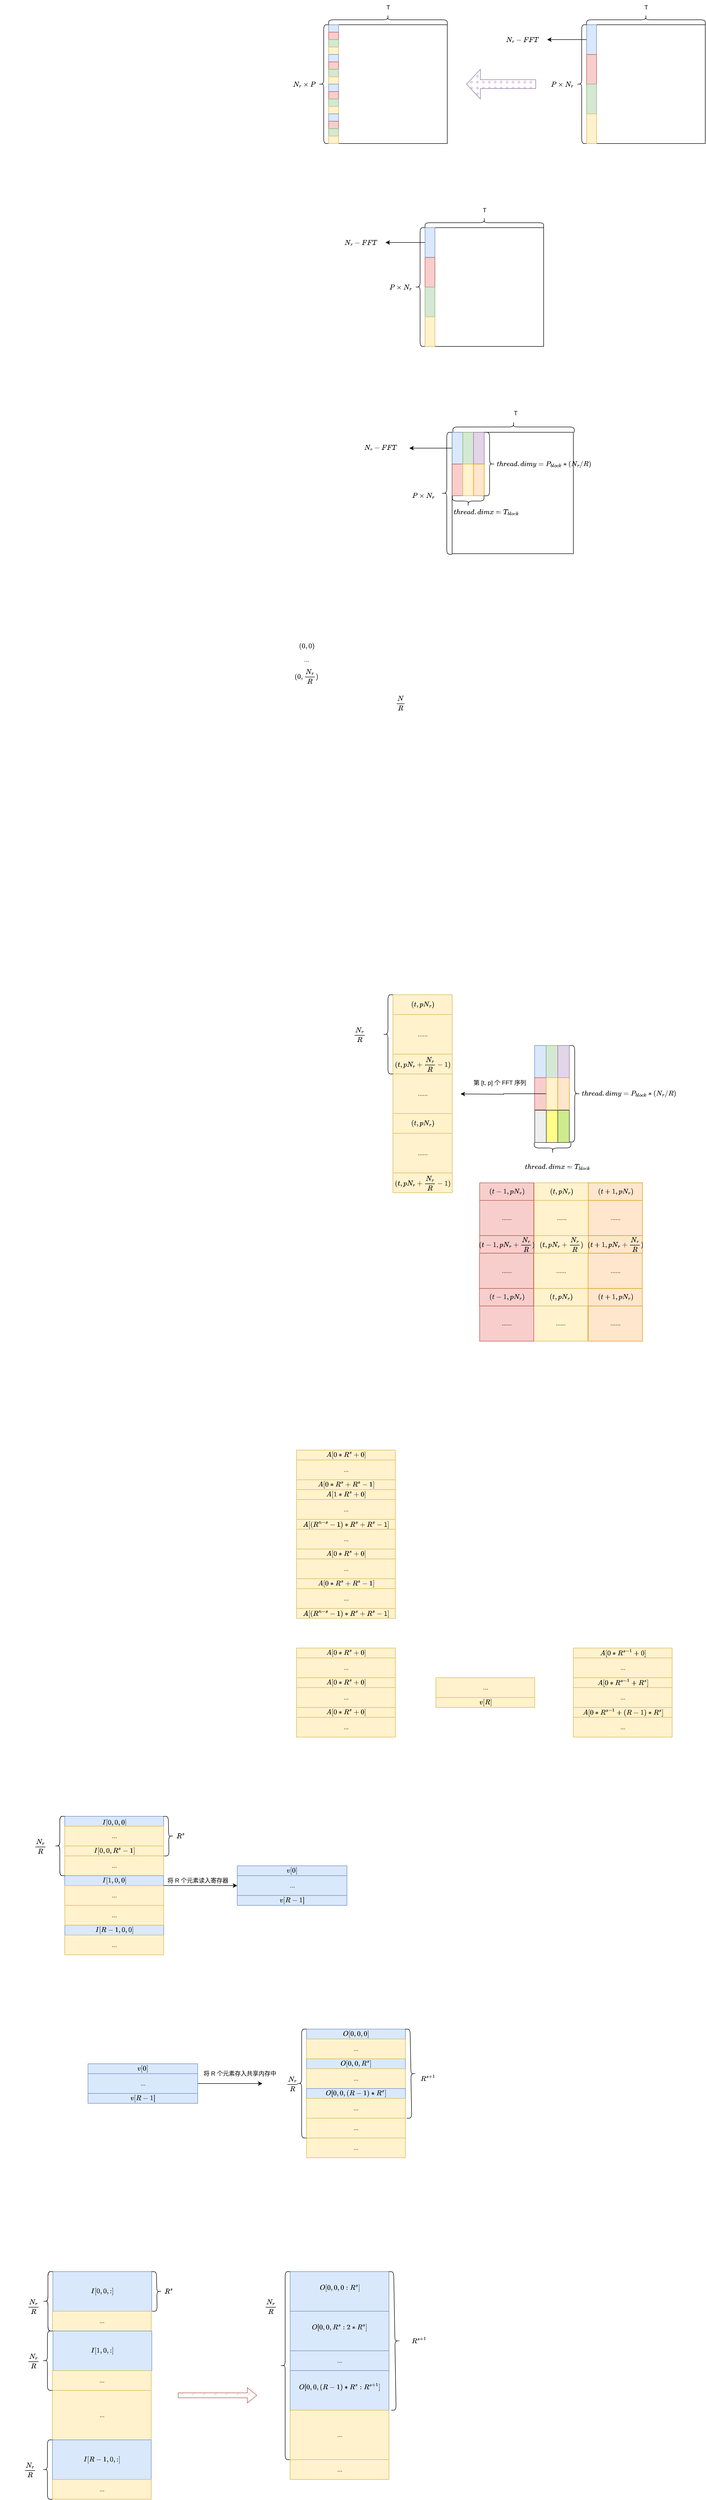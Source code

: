 <mxfile version="20.6.0" type="github">
  <diagram id="_epFE6vvykSTgZb_luW4" name="第 1 页">
    <mxGraphModel dx="1991" dy="740" grid="1" gridSize="10" guides="1" tooltips="1" connect="1" arrows="1" fold="1" page="1" pageScale="1" pageWidth="827" pageHeight="1169" math="1" shadow="0">
      <root>
        <mxCell id="0" />
        <mxCell id="1" parent="0" />
        <mxCell id="wWlxUJppDxufY8ce7bVh-374" value="" style="group" parent="1" vertex="1" connectable="0">
          <mxGeometry y="190" width="305" height="290" as="geometry" />
        </mxCell>
        <mxCell id="wWlxUJppDxufY8ce7bVh-305" value="" style="whiteSpace=wrap;html=1;aspect=fixed;" parent="wWlxUJppDxufY8ce7bVh-374" vertex="1">
          <mxGeometry x="65" y="50" width="240" height="240" as="geometry" />
        </mxCell>
        <mxCell id="wWlxUJppDxufY8ce7bVh-306" value="" style="shape=curlyBracket;whiteSpace=wrap;html=1;rounded=1;flipH=1;rotation=-90;" parent="wWlxUJppDxufY8ce7bVh-374" vertex="1">
          <mxGeometry x="175" y="-80" width="20" height="240" as="geometry" />
        </mxCell>
        <mxCell id="wWlxUJppDxufY8ce7bVh-307" value="T" style="text;html=1;resizable=0;autosize=1;align=center;verticalAlign=middle;points=[];fillColor=none;strokeColor=none;rounded=0;" parent="wWlxUJppDxufY8ce7bVh-374" vertex="1">
          <mxGeometry x="170" width="30" height="30" as="geometry" />
        </mxCell>
        <mxCell id="wWlxUJppDxufY8ce7bVh-308" value="" style="shape=curlyBracket;whiteSpace=wrap;html=1;rounded=1;" parent="wWlxUJppDxufY8ce7bVh-374" vertex="1">
          <mxGeometry x="45" y="50" width="20" height="240" as="geometry" />
        </mxCell>
        <mxCell id="wWlxUJppDxufY8ce7bVh-309" value="$$N_r \times P$$" style="text;html=1;resizable=0;autosize=1;align=center;verticalAlign=middle;points=[];fillColor=none;strokeColor=none;rounded=0;rotation=0;" parent="wWlxUJppDxufY8ce7bVh-374" vertex="1">
          <mxGeometry x="-45" y="155" width="120" height="30" as="geometry" />
        </mxCell>
        <mxCell id="wWlxUJppDxufY8ce7bVh-357" value="" style="group" parent="wWlxUJppDxufY8ce7bVh-374" vertex="1" connectable="0">
          <mxGeometry x="65" y="50" width="20" height="60" as="geometry" />
        </mxCell>
        <mxCell id="wWlxUJppDxufY8ce7bVh-352" value="" style="rounded=0;whiteSpace=wrap;html=1;fillStyle=auto;fillColor=#dae8fc;strokeColor=#6c8ebf;" parent="wWlxUJppDxufY8ce7bVh-357" vertex="1">
          <mxGeometry width="20" height="15" as="geometry" />
        </mxCell>
        <mxCell id="wWlxUJppDxufY8ce7bVh-354" value="" style="rounded=0;whiteSpace=wrap;html=1;fillStyle=auto;fillColor=#f8cecc;strokeColor=#b85450;" parent="wWlxUJppDxufY8ce7bVh-357" vertex="1">
          <mxGeometry y="15" width="20" height="15" as="geometry" />
        </mxCell>
        <mxCell id="wWlxUJppDxufY8ce7bVh-355" value="" style="rounded=0;whiteSpace=wrap;html=1;fillStyle=auto;fillColor=#d5e8d4;strokeColor=#82b366;" parent="wWlxUJppDxufY8ce7bVh-357" vertex="1">
          <mxGeometry y="30" width="20" height="15" as="geometry" />
        </mxCell>
        <mxCell id="wWlxUJppDxufY8ce7bVh-356" value="" style="rounded=0;whiteSpace=wrap;html=1;fillStyle=auto;fillColor=#fff2cc;strokeColor=#d6b656;" parent="wWlxUJppDxufY8ce7bVh-357" vertex="1">
          <mxGeometry y="45" width="20" height="15" as="geometry" />
        </mxCell>
        <mxCell id="wWlxUJppDxufY8ce7bVh-358" value="" style="group" parent="wWlxUJppDxufY8ce7bVh-374" vertex="1" connectable="0">
          <mxGeometry x="65" y="110" width="20" height="60" as="geometry" />
        </mxCell>
        <mxCell id="wWlxUJppDxufY8ce7bVh-359" value="" style="rounded=0;whiteSpace=wrap;html=1;fillStyle=auto;fillColor=#dae8fc;strokeColor=#6c8ebf;" parent="wWlxUJppDxufY8ce7bVh-358" vertex="1">
          <mxGeometry width="20" height="15" as="geometry" />
        </mxCell>
        <mxCell id="wWlxUJppDxufY8ce7bVh-360" value="" style="rounded=0;whiteSpace=wrap;html=1;fillStyle=auto;fillColor=#f8cecc;strokeColor=#b85450;" parent="wWlxUJppDxufY8ce7bVh-358" vertex="1">
          <mxGeometry y="15" width="20" height="15" as="geometry" />
        </mxCell>
        <mxCell id="wWlxUJppDxufY8ce7bVh-361" value="" style="rounded=0;whiteSpace=wrap;html=1;fillStyle=auto;fillColor=#d5e8d4;strokeColor=#82b366;" parent="wWlxUJppDxufY8ce7bVh-358" vertex="1">
          <mxGeometry y="30" width="20" height="15" as="geometry" />
        </mxCell>
        <mxCell id="wWlxUJppDxufY8ce7bVh-362" value="" style="rounded=0;whiteSpace=wrap;html=1;fillStyle=auto;fillColor=#fff2cc;strokeColor=#d6b656;" parent="wWlxUJppDxufY8ce7bVh-358" vertex="1">
          <mxGeometry y="45" width="20" height="15" as="geometry" />
        </mxCell>
        <mxCell id="wWlxUJppDxufY8ce7bVh-364" value="" style="group" parent="wWlxUJppDxufY8ce7bVh-374" vertex="1" connectable="0">
          <mxGeometry x="65" y="170" width="20" height="60" as="geometry" />
        </mxCell>
        <mxCell id="wWlxUJppDxufY8ce7bVh-365" value="" style="rounded=0;whiteSpace=wrap;html=1;fillStyle=auto;fillColor=#dae8fc;strokeColor=#6c8ebf;" parent="wWlxUJppDxufY8ce7bVh-364" vertex="1">
          <mxGeometry width="20" height="15" as="geometry" />
        </mxCell>
        <mxCell id="wWlxUJppDxufY8ce7bVh-366" value="" style="rounded=0;whiteSpace=wrap;html=1;fillStyle=auto;fillColor=#f8cecc;strokeColor=#b85450;" parent="wWlxUJppDxufY8ce7bVh-364" vertex="1">
          <mxGeometry y="15" width="20" height="15" as="geometry" />
        </mxCell>
        <mxCell id="wWlxUJppDxufY8ce7bVh-367" value="" style="rounded=0;whiteSpace=wrap;html=1;fillStyle=auto;fillColor=#d5e8d4;strokeColor=#82b366;" parent="wWlxUJppDxufY8ce7bVh-364" vertex="1">
          <mxGeometry y="30" width="20" height="15" as="geometry" />
        </mxCell>
        <mxCell id="wWlxUJppDxufY8ce7bVh-368" value="" style="rounded=0;whiteSpace=wrap;html=1;fillStyle=auto;fillColor=#fff2cc;strokeColor=#d6b656;" parent="wWlxUJppDxufY8ce7bVh-364" vertex="1">
          <mxGeometry y="45" width="20" height="15" as="geometry" />
        </mxCell>
        <mxCell id="wWlxUJppDxufY8ce7bVh-369" value="" style="group" parent="wWlxUJppDxufY8ce7bVh-374" vertex="1" connectable="0">
          <mxGeometry x="65" y="230" width="20" height="60" as="geometry" />
        </mxCell>
        <mxCell id="wWlxUJppDxufY8ce7bVh-370" value="" style="rounded=0;whiteSpace=wrap;html=1;fillStyle=auto;fillColor=#dae8fc;strokeColor=#6c8ebf;" parent="wWlxUJppDxufY8ce7bVh-369" vertex="1">
          <mxGeometry width="20" height="15" as="geometry" />
        </mxCell>
        <mxCell id="wWlxUJppDxufY8ce7bVh-371" value="" style="rounded=0;whiteSpace=wrap;html=1;fillStyle=auto;fillColor=#f8cecc;strokeColor=#b85450;" parent="wWlxUJppDxufY8ce7bVh-369" vertex="1">
          <mxGeometry y="15" width="20" height="15" as="geometry" />
        </mxCell>
        <mxCell id="wWlxUJppDxufY8ce7bVh-372" value="" style="rounded=0;whiteSpace=wrap;html=1;fillStyle=auto;fillColor=#d5e8d4;strokeColor=#82b366;" parent="wWlxUJppDxufY8ce7bVh-369" vertex="1">
          <mxGeometry y="30" width="20" height="15" as="geometry" />
        </mxCell>
        <mxCell id="wWlxUJppDxufY8ce7bVh-373" value="" style="rounded=0;whiteSpace=wrap;html=1;fillStyle=auto;fillColor=#fff2cc;strokeColor=#d6b656;" parent="wWlxUJppDxufY8ce7bVh-369" vertex="1">
          <mxGeometry y="45" width="20" height="15" as="geometry" />
        </mxCell>
        <mxCell id="wWlxUJppDxufY8ce7bVh-375" value="" style="group" parent="1" vertex="1" connectable="0">
          <mxGeometry x="407" y="190" width="420" height="290" as="geometry" />
        </mxCell>
        <mxCell id="wWlxUJppDxufY8ce7bVh-287" value="" style="whiteSpace=wrap;html=1;aspect=fixed;" parent="wWlxUJppDxufY8ce7bVh-375" vertex="1">
          <mxGeometry x="180" y="50" width="240" height="240" as="geometry" />
        </mxCell>
        <mxCell id="wWlxUJppDxufY8ce7bVh-288" value="" style="shape=curlyBracket;whiteSpace=wrap;html=1;rounded=1;flipH=1;rotation=-90;" parent="wWlxUJppDxufY8ce7bVh-375" vertex="1">
          <mxGeometry x="290" y="-80" width="20" height="240" as="geometry" />
        </mxCell>
        <mxCell id="wWlxUJppDxufY8ce7bVh-289" value="T" style="text;html=1;resizable=0;autosize=1;align=center;verticalAlign=middle;points=[];fillColor=none;strokeColor=none;rounded=0;" parent="wWlxUJppDxufY8ce7bVh-375" vertex="1">
          <mxGeometry x="285" width="30" height="30" as="geometry" />
        </mxCell>
        <mxCell id="wWlxUJppDxufY8ce7bVh-290" value="" style="shape=curlyBracket;whiteSpace=wrap;html=1;rounded=1;" parent="wWlxUJppDxufY8ce7bVh-375" vertex="1">
          <mxGeometry x="160" y="50" width="20" height="240" as="geometry" />
        </mxCell>
        <mxCell id="wWlxUJppDxufY8ce7bVh-292" value="$$P \times N_r$$" style="text;html=1;resizable=0;autosize=1;align=center;verticalAlign=middle;points=[];fillColor=none;strokeColor=none;rounded=0;" parent="wWlxUJppDxufY8ce7bVh-375" vertex="1">
          <mxGeometry x="70" y="155" width="120" height="30" as="geometry" />
        </mxCell>
        <mxCell id="wWlxUJppDxufY8ce7bVh-304" value="" style="edgeStyle=orthogonalEdgeStyle;rounded=0;orthogonalLoop=1;jettySize=auto;html=1;" parent="wWlxUJppDxufY8ce7bVh-375" source="wWlxUJppDxufY8ce7bVh-293" edge="1">
          <mxGeometry relative="1" as="geometry">
            <mxPoint x="100" y="80" as="targetPoint" />
          </mxGeometry>
        </mxCell>
        <mxCell id="wWlxUJppDxufY8ce7bVh-293" value="" style="verticalLabelPosition=bottom;verticalAlign=top;html=1;shape=mxgraph.basic.patternFillRect;fillStyle=solid;step=5;fillStrokeWidth=0.2;fillStrokeColor=#dddddd;fillColor=#DAE8FC;strokeColor=#6c8ebf;" parent="wWlxUJppDxufY8ce7bVh-375" vertex="1">
          <mxGeometry x="180" y="50" width="20" height="60" as="geometry" />
        </mxCell>
        <mxCell id="wWlxUJppDxufY8ce7bVh-302" value="&lt;span style=&quot;&quot;&gt;$$N_r-FFT$$&lt;/span&gt;" style="text;html=1;resizable=0;autosize=1;align=center;verticalAlign=middle;points=[];fillColor=none;strokeColor=none;rounded=0;fillStyle=auto;" parent="wWlxUJppDxufY8ce7bVh-375" vertex="1">
          <mxGeometry y="65" width="100" height="30" as="geometry" />
        </mxCell>
        <mxCell id="wWlxUJppDxufY8ce7bVh-315" value="" style="verticalLabelPosition=bottom;verticalAlign=top;html=1;shape=mxgraph.basic.patternFillRect;fillStyle=solid;step=5;fillStrokeWidth=0.2;fillStrokeColor=#dddddd;fillColor=#f8cecc;strokeColor=#b85450;" parent="wWlxUJppDxufY8ce7bVh-375" vertex="1">
          <mxGeometry x="180" y="110" width="20" height="60" as="geometry" />
        </mxCell>
        <mxCell id="wWlxUJppDxufY8ce7bVh-316" value="" style="verticalLabelPosition=bottom;verticalAlign=top;html=1;shape=mxgraph.basic.patternFillRect;fillStyle=solid;step=5;fillStrokeWidth=0.2;fillStrokeColor=#dddddd;fillColor=#d5e8d4;strokeColor=#82b366;" parent="wWlxUJppDxufY8ce7bVh-375" vertex="1">
          <mxGeometry x="180" y="170" width="20" height="60" as="geometry" />
        </mxCell>
        <mxCell id="wWlxUJppDxufY8ce7bVh-317" value="" style="verticalLabelPosition=bottom;verticalAlign=top;html=1;shape=mxgraph.basic.patternFillRect;fillStyle=solid;step=5;fillStrokeWidth=0.2;fillStrokeColor=#dddddd;fillColor=#fff2cc;strokeColor=#d6b656;" parent="wWlxUJppDxufY8ce7bVh-375" vertex="1">
          <mxGeometry x="180" y="230" width="20" height="60" as="geometry" />
        </mxCell>
        <mxCell id="wWlxUJppDxufY8ce7bVh-376" value="" style="shape=singleArrow;direction=west;whiteSpace=wrap;html=1;fillStyle=dots;fillColor=#e1d5e7;strokeColor=#9673a6;" parent="1" vertex="1">
          <mxGeometry x="344" y="330" width="140" height="60" as="geometry" />
        </mxCell>
        <mxCell id="wWlxUJppDxufY8ce7bVh-377" value="" style="group" parent="1" vertex="1" connectable="0">
          <mxGeometry x="80" y="600" width="420" height="290" as="geometry" />
        </mxCell>
        <mxCell id="wWlxUJppDxufY8ce7bVh-378" value="" style="whiteSpace=wrap;html=1;aspect=fixed;" parent="wWlxUJppDxufY8ce7bVh-377" vertex="1">
          <mxGeometry x="180" y="50" width="240" height="240" as="geometry" />
        </mxCell>
        <mxCell id="wWlxUJppDxufY8ce7bVh-379" value="" style="shape=curlyBracket;whiteSpace=wrap;html=1;rounded=1;flipH=1;rotation=-90;" parent="wWlxUJppDxufY8ce7bVh-377" vertex="1">
          <mxGeometry x="290" y="-80" width="20" height="240" as="geometry" />
        </mxCell>
        <mxCell id="wWlxUJppDxufY8ce7bVh-380" value="T" style="text;html=1;resizable=0;autosize=1;align=center;verticalAlign=middle;points=[];fillColor=none;strokeColor=none;rounded=0;" parent="wWlxUJppDxufY8ce7bVh-377" vertex="1">
          <mxGeometry x="285" width="30" height="30" as="geometry" />
        </mxCell>
        <mxCell id="wWlxUJppDxufY8ce7bVh-381" value="" style="shape=curlyBracket;whiteSpace=wrap;html=1;rounded=1;" parent="wWlxUJppDxufY8ce7bVh-377" vertex="1">
          <mxGeometry x="160" y="50" width="20" height="240" as="geometry" />
        </mxCell>
        <mxCell id="wWlxUJppDxufY8ce7bVh-382" value="$$P \times N_r$$" style="text;html=1;resizable=0;autosize=1;align=center;verticalAlign=middle;points=[];fillColor=none;strokeColor=none;rounded=0;" parent="wWlxUJppDxufY8ce7bVh-377" vertex="1">
          <mxGeometry x="70" y="155" width="120" height="30" as="geometry" />
        </mxCell>
        <mxCell id="wWlxUJppDxufY8ce7bVh-383" value="" style="edgeStyle=orthogonalEdgeStyle;rounded=0;orthogonalLoop=1;jettySize=auto;html=1;" parent="wWlxUJppDxufY8ce7bVh-377" source="wWlxUJppDxufY8ce7bVh-384" edge="1">
          <mxGeometry relative="1" as="geometry">
            <mxPoint x="100" y="80" as="targetPoint" />
          </mxGeometry>
        </mxCell>
        <mxCell id="wWlxUJppDxufY8ce7bVh-384" value="" style="verticalLabelPosition=bottom;verticalAlign=top;html=1;shape=mxgraph.basic.patternFillRect;fillStyle=solid;step=5;fillStrokeWidth=0.2;fillStrokeColor=#dddddd;fillColor=#DAE8FC;strokeColor=#6c8ebf;" parent="wWlxUJppDxufY8ce7bVh-377" vertex="1">
          <mxGeometry x="180" y="50" width="20" height="60" as="geometry" />
        </mxCell>
        <mxCell id="wWlxUJppDxufY8ce7bVh-385" value="&lt;span style=&quot;&quot;&gt;$$N_r-FFT$$&lt;/span&gt;" style="text;html=1;resizable=0;autosize=1;align=center;verticalAlign=middle;points=[];fillColor=none;strokeColor=none;rounded=0;fillStyle=auto;" parent="wWlxUJppDxufY8ce7bVh-377" vertex="1">
          <mxGeometry y="65" width="100" height="30" as="geometry" />
        </mxCell>
        <mxCell id="wWlxUJppDxufY8ce7bVh-386" value="" style="verticalLabelPosition=bottom;verticalAlign=top;html=1;shape=mxgraph.basic.patternFillRect;fillStyle=solid;step=5;fillStrokeWidth=0.2;fillStrokeColor=#dddddd;fillColor=#f8cecc;strokeColor=#b85450;" parent="wWlxUJppDxufY8ce7bVh-377" vertex="1">
          <mxGeometry x="180" y="110" width="20" height="60" as="geometry" />
        </mxCell>
        <mxCell id="wWlxUJppDxufY8ce7bVh-387" value="" style="verticalLabelPosition=bottom;verticalAlign=top;html=1;shape=mxgraph.basic.patternFillRect;fillStyle=solid;step=5;fillStrokeWidth=0.2;fillStrokeColor=#dddddd;fillColor=#d5e8d4;strokeColor=#82b366;" parent="wWlxUJppDxufY8ce7bVh-377" vertex="1">
          <mxGeometry x="180" y="170" width="20" height="60" as="geometry" />
        </mxCell>
        <mxCell id="wWlxUJppDxufY8ce7bVh-388" value="" style="verticalLabelPosition=bottom;verticalAlign=top;html=1;shape=mxgraph.basic.patternFillRect;fillStyle=solid;step=5;fillStrokeWidth=0.2;fillStrokeColor=#dddddd;fillColor=#fff2cc;strokeColor=#d6b656;" parent="wWlxUJppDxufY8ce7bVh-377" vertex="1">
          <mxGeometry x="180" y="230" width="20" height="60" as="geometry" />
        </mxCell>
        <mxCell id="wWlxUJppDxufY8ce7bVh-401" value="" style="group" parent="1" vertex="1" connectable="0">
          <mxGeometry x="120" y="1010" width="484.768" height="310" as="geometry" />
        </mxCell>
        <mxCell id="wWlxUJppDxufY8ce7bVh-390" value="" style="whiteSpace=wrap;html=1;aspect=fixed;" parent="wWlxUJppDxufY8ce7bVh-401" vertex="1">
          <mxGeometry x="194.824" y="53.448" width="245.333" height="245.333" as="geometry" />
        </mxCell>
        <mxCell id="wWlxUJppDxufY8ce7bVh-391" value="" style="shape=curlyBracket;whiteSpace=wrap;html=1;rounded=1;flipH=1;rotation=-90;" parent="wWlxUJppDxufY8ce7bVh-401" vertex="1">
          <mxGeometry x="308.37" y="-80" width="21.65" height="245.52" as="geometry" />
        </mxCell>
        <mxCell id="wWlxUJppDxufY8ce7bVh-392" value="T" style="text;html=1;resizable=0;autosize=1;align=center;verticalAlign=middle;points=[];fillColor=none;strokeColor=none;rounded=0;" parent="wWlxUJppDxufY8ce7bVh-401" vertex="1">
          <mxGeometry x="308.471" width="30" height="30" as="geometry" />
        </mxCell>
        <mxCell id="wWlxUJppDxufY8ce7bVh-393" value="" style="shape=curlyBracket;whiteSpace=wrap;html=1;rounded=1;" parent="wWlxUJppDxufY8ce7bVh-401" vertex="1">
          <mxGeometry x="173.18" y="53.45" width="21.65" height="246.55" as="geometry" />
        </mxCell>
        <mxCell id="wWlxUJppDxufY8ce7bVh-394" value="$$P \times N_r$$" style="text;html=1;resizable=0;autosize=1;align=center;verticalAlign=middle;points=[];fillColor=none;strokeColor=none;rounded=0;" parent="wWlxUJppDxufY8ce7bVh-401" vertex="1">
          <mxGeometry x="75.765" y="165.69" width="120" height="30" as="geometry" />
        </mxCell>
        <mxCell id="wWlxUJppDxufY8ce7bVh-395" value="" style="edgeStyle=orthogonalEdgeStyle;rounded=0;orthogonalLoop=1;jettySize=auto;html=1;" parent="wWlxUJppDxufY8ce7bVh-401" source="wWlxUJppDxufY8ce7bVh-396" edge="1">
          <mxGeometry relative="1" as="geometry">
            <mxPoint x="108.235" y="85.517" as="targetPoint" />
          </mxGeometry>
        </mxCell>
        <mxCell id="wWlxUJppDxufY8ce7bVh-396" value="" style="verticalLabelPosition=bottom;verticalAlign=top;html=1;shape=mxgraph.basic.patternFillRect;fillStyle=solid;step=5;fillStrokeWidth=0.2;fillStrokeColor=#dddddd;fillColor=#DAE8FC;strokeColor=#6c8ebf;" parent="wWlxUJppDxufY8ce7bVh-401" vertex="1">
          <mxGeometry x="194.824" y="53.448" width="21.647" height="64.138" as="geometry" />
        </mxCell>
        <mxCell id="wWlxUJppDxufY8ce7bVh-397" value="&lt;span style=&quot;&quot;&gt;$$N_r-FFT$$&lt;/span&gt;" style="text;html=1;resizable=0;autosize=1;align=center;verticalAlign=middle;points=[];fillColor=none;strokeColor=none;rounded=0;fillStyle=auto;" parent="wWlxUJppDxufY8ce7bVh-401" vertex="1">
          <mxGeometry y="69.483" width="100" height="30" as="geometry" />
        </mxCell>
        <mxCell id="wWlxUJppDxufY8ce7bVh-398" value="" style="verticalLabelPosition=bottom;verticalAlign=top;html=1;shape=mxgraph.basic.patternFillRect;fillStyle=solid;step=5;fillStrokeWidth=0.2;fillStrokeColor=#dddddd;fillColor=#f8cecc;strokeColor=#b85450;" parent="wWlxUJppDxufY8ce7bVh-401" vertex="1">
          <mxGeometry x="194.824" y="117.586" width="21.647" height="64.138" as="geometry" />
        </mxCell>
        <mxCell id="wWlxUJppDxufY8ce7bVh-399" value="" style="verticalLabelPosition=bottom;verticalAlign=top;html=1;shape=mxgraph.basic.patternFillRect;fillStyle=solid;step=5;fillStrokeWidth=0.2;fillStrokeColor=#dddddd;fillColor=#d5e8d4;strokeColor=#82b366;" parent="wWlxUJppDxufY8ce7bVh-401" vertex="1">
          <mxGeometry x="216.471" y="53.448" width="21.647" height="64.138" as="geometry" />
        </mxCell>
        <mxCell id="wWlxUJppDxufY8ce7bVh-400" value="" style="verticalLabelPosition=bottom;verticalAlign=top;html=1;shape=mxgraph.basic.patternFillRect;fillStyle=solid;step=5;fillStrokeWidth=0.2;fillStrokeColor=#dddddd;fillColor=#fff2cc;strokeColor=#d6b656;" parent="wWlxUJppDxufY8ce7bVh-401" vertex="1">
          <mxGeometry x="216.471" y="117.586" width="21.647" height="64.138" as="geometry" />
        </mxCell>
        <mxCell id="mNOhLIBur50_SmlflVzT-10" value="" style="verticalLabelPosition=bottom;verticalAlign=top;html=1;shape=mxgraph.basic.patternFillRect;fillStyle=solid;step=5;fillStrokeWidth=0.2;fillStrokeColor=#dddddd;fillColor=#e1d5e7;strokeColor=#9673a6;" vertex="1" parent="wWlxUJppDxufY8ce7bVh-401">
          <mxGeometry x="238.118" y="53.448" width="21.647" height="64.138" as="geometry" />
        </mxCell>
        <mxCell id="mNOhLIBur50_SmlflVzT-11" value="" style="verticalLabelPosition=bottom;verticalAlign=top;html=1;shape=mxgraph.basic.patternFillRect;fillStyle=solid;step=5;fillStrokeWidth=0.2;fillStrokeColor=#dddddd;fillColor=#ffe6cc;strokeColor=#d79b00;" vertex="1" parent="wWlxUJppDxufY8ce7bVh-401">
          <mxGeometry x="238.118" y="117.586" width="21.647" height="64.138" as="geometry" />
        </mxCell>
        <mxCell id="mNOhLIBur50_SmlflVzT-13" value="" style="shape=curlyBracket;whiteSpace=wrap;html=1;rounded=1;flipH=1;labelPosition=right;verticalLabelPosition=middle;align=left;verticalAlign=middle;" vertex="1" parent="wWlxUJppDxufY8ce7bVh-401">
          <mxGeometry x="259.765" y="53.448" width="21.647" height="128.276" as="geometry" />
        </mxCell>
        <mxCell id="mNOhLIBur50_SmlflVzT-14" value="&lt;span style=&quot;color: rgba(0, 0, 0, 0); font-family: monospace; font-size: 0px; background-color: rgb(248, 249, 250);&quot;&gt;%3CmxGraphModel%3E%3Croot%3E%3CmxCell%20id%3D%220%22%2F%3E%3CmxCell%20id%3D%221%22%20parent%3D%220%22%2F%3E%3CmxCell%20id%3D%222%22%20value%3D%22%22%20style%3D%22verticalLabelPosition%3Dbottom%3BverticalAlign%3Dtop%3Bhtml%3D1%3Bshape%3Dmxgraph.basic.patternFillRect%3BfillStyle%3Dsolid%3Bstep%3D5%3BfillStrokeWidth%3D0.2%3BfillStrokeColor%3D%23dddddd%3BfillColor%3D%23DAE8FC%3BstrokeColor%3D%236c8ebf%3Bcontainer%3D0%3B%22%20vertex%3D%221%22%20parent%3D%221%22%3E%3CmxGeometry%20x%3D%22350.002%22%20y%3D%221615%22%20width%3D%2223.439%22%20height%3D%2265.0%22%20as%3D%22geometry%22%2F%3E%3C%2FmxCell%3E%3C%2Froot%3E%3C%2FmxGraphModel%3E&lt;/span&gt;" style="shape=curlyBracket;whiteSpace=wrap;html=1;rounded=1;flipH=1;labelPosition=right;verticalLabelPosition=middle;align=left;verticalAlign=middle;rotation=90;" vertex="1" parent="wWlxUJppDxufY8ce7bVh-401">
          <mxGeometry x="216.471" y="160.345" width="21.647" height="64.138" as="geometry" />
        </mxCell>
        <mxCell id="mNOhLIBur50_SmlflVzT-16" value="$$thread.dimx = T_{block} $$" style="text;html=1;resizable=0;autosize=1;align=center;verticalAlign=middle;points=[];fillColor=none;strokeColor=none;rounded=0;" vertex="1" parent="wWlxUJppDxufY8ce7bVh-401">
          <mxGeometry x="173.176" y="200.003" width="180" height="30" as="geometry" />
        </mxCell>
        <mxCell id="mNOhLIBur50_SmlflVzT-15" value="$$thread.dimy =P _{block} * (N_r / R) $$" style="text;html=1;resizable=0;autosize=1;align=center;verticalAlign=middle;points=[];fillColor=none;strokeColor=none;rounded=0;" vertex="1" parent="wWlxUJppDxufY8ce7bVh-401">
          <mxGeometry x="259.768" y="102.59" width="240" height="30" as="geometry" />
        </mxCell>
        <mxCell id="mNOhLIBur50_SmlflVzT-32" value="" style="shape=curlyBracket;whiteSpace=wrap;html=1;rounded=1;flipH=1;labelPosition=right;verticalLabelPosition=middle;align=left;verticalAlign=middle;" vertex="1" parent="1">
          <mxGeometry x="552" y="2302.5" width="21.65" height="195" as="geometry" />
        </mxCell>
        <mxCell id="mNOhLIBur50_SmlflVzT-34" value="$$thread.dimx = T_{block} $$" style="text;html=1;resizable=0;autosize=1;align=center;verticalAlign=middle;points=[];fillColor=none;strokeColor=none;rounded=0;" vertex="1" parent="1">
          <mxGeometry x="436.996" y="2532.503" width="180" height="30" as="geometry" />
        </mxCell>
        <mxCell id="mNOhLIBur50_SmlflVzT-35" value="$$thread.dimy =P _{block} * (N_r&amp;nbsp; /&amp;nbsp; R) $$" style="text;html=1;resizable=0;autosize=1;align=center;verticalAlign=middle;points=[];fillColor=none;strokeColor=none;rounded=0;" vertex="1" parent="1">
          <mxGeometry x="551.998" y="2385" width="240" height="30" as="geometry" />
        </mxCell>
        <mxCell id="mNOhLIBur50_SmlflVzT-39" value="" style="group" vertex="1" connectable="0" parent="1">
          <mxGeometry x="472" y="2302.5" width="80" height="130" as="geometry" />
        </mxCell>
        <mxCell id="mNOhLIBur50_SmlflVzT-25" value="" style="verticalLabelPosition=bottom;verticalAlign=top;html=1;shape=mxgraph.basic.patternFillRect;fillStyle=solid;step=5;fillStrokeWidth=0.2;fillStrokeColor=#dddddd;fillColor=#DAE8FC;strokeColor=#6c8ebf;container=0;" vertex="1" parent="mNOhLIBur50_SmlflVzT-39">
          <mxGeometry x="9.682" width="23.439" height="65.0" as="geometry" />
        </mxCell>
        <mxCell id="mNOhLIBur50_SmlflVzT-27" value="" style="verticalLabelPosition=bottom;verticalAlign=top;html=1;shape=mxgraph.basic.patternFillRect;fillStyle=solid;step=5;fillStrokeWidth=0.2;fillStrokeColor=#dddddd;fillColor=#f8cecc;strokeColor=#b85450;container=0;" vertex="1" parent="mNOhLIBur50_SmlflVzT-39">
          <mxGeometry x="9.682" y="65.0" width="23.439" height="65.0" as="geometry" />
        </mxCell>
        <mxCell id="mNOhLIBur50_SmlflVzT-28" value="" style="verticalLabelPosition=bottom;verticalAlign=top;html=1;shape=mxgraph.basic.patternFillRect;fillStyle=solid;step=5;fillStrokeWidth=0.2;fillStrokeColor=#dddddd;fillColor=#d5e8d4;strokeColor=#82b366;container=0;" vertex="1" parent="mNOhLIBur50_SmlflVzT-39">
          <mxGeometry x="33.122" width="23.439" height="65.0" as="geometry" />
        </mxCell>
        <mxCell id="mNOhLIBur50_SmlflVzT-29" value="" style="verticalLabelPosition=bottom;verticalAlign=top;html=1;shape=mxgraph.basic.patternFillRect;fillStyle=solid;step=5;fillStrokeWidth=0.2;fillStrokeColor=#dddddd;fillColor=#fff2cc;strokeColor=#d6b656;container=0;" vertex="1" parent="mNOhLIBur50_SmlflVzT-39">
          <mxGeometry x="33.122" y="65.0" width="23.439" height="65.0" as="geometry" />
        </mxCell>
        <mxCell id="mNOhLIBur50_SmlflVzT-30" value="" style="verticalLabelPosition=bottom;verticalAlign=top;html=1;shape=mxgraph.basic.patternFillRect;fillStyle=solid;step=5;fillStrokeWidth=0.2;fillStrokeColor=#dddddd;fillColor=#e1d5e7;strokeColor=#9673a6;container=0;" vertex="1" parent="mNOhLIBur50_SmlflVzT-39">
          <mxGeometry x="56.561" width="23.439" height="65.0" as="geometry" />
        </mxCell>
        <mxCell id="mNOhLIBur50_SmlflVzT-31" value="" style="verticalLabelPosition=bottom;verticalAlign=top;html=1;shape=mxgraph.basic.patternFillRect;fillStyle=solid;step=5;fillStrokeWidth=0.2;fillStrokeColor=#dddddd;fillColor=#ffe6cc;strokeColor=#d79b00;container=0;" vertex="1" parent="mNOhLIBur50_SmlflVzT-39">
          <mxGeometry x="56.561" y="65.0" width="23.439" height="65.0" as="geometry" />
        </mxCell>
        <mxCell id="mNOhLIBur50_SmlflVzT-37" value="$$(0, 0)$$...&lt;br&gt;$$(0, \frac{N_r}{R}) $$" style="text;html=1;resizable=0;autosize=1;align=center;verticalAlign=middle;points=[];fillColor=none;strokeColor=none;rounded=0;" vertex="1" parent="1">
          <mxGeometry x="-50" y="1509.998" width="140" height="40" as="geometry" />
        </mxCell>
        <mxCell id="mNOhLIBur50_SmlflVzT-40" value="" style="verticalLabelPosition=bottom;verticalAlign=top;html=1;shape=mxgraph.basic.patternFillRect;fillStyle=solid;step=5;fillStrokeWidth=0.2;fillStrokeColor=#dddddd;fillColor=#eeeeee;strokeColor=#36393d;container=0;" vertex="1" parent="1">
          <mxGeometry x="482.002" y="2433.5" width="23.439" height="65.0" as="geometry" />
        </mxCell>
        <mxCell id="mNOhLIBur50_SmlflVzT-41" value="" style="verticalLabelPosition=bottom;verticalAlign=top;html=1;shape=mxgraph.basic.patternFillRect;fillStyle=solid;step=5;fillStrokeWidth=0.2;fillStrokeColor=#dddddd;fillColor=#ffff88;strokeColor=#36393d;container=0;" vertex="1" parent="1">
          <mxGeometry x="505.442" y="2433.5" width="23.439" height="65.0" as="geometry" />
        </mxCell>
        <mxCell id="mNOhLIBur50_SmlflVzT-42" value="" style="verticalLabelPosition=bottom;verticalAlign=top;html=1;shape=mxgraph.basic.patternFillRect;fillStyle=solid;step=5;fillStrokeWidth=0.2;fillStrokeColor=#dddddd;fillColor=#cdeb8b;strokeColor=#36393d;container=0;" vertex="1" parent="1">
          <mxGeometry x="528.562" y="2433.5" width="23.439" height="65.0" as="geometry" />
        </mxCell>
        <mxCell id="mNOhLIBur50_SmlflVzT-46" value="&lt;span style=&quot;color: rgba(0, 0, 0, 0); font-family: monospace; font-size: 0px; background-color: rgb(248, 249, 250);&quot;&gt;%3CmxGraphModel%3E%3Croot%3E%3CmxCell%20id%3D%220%22%2F%3E%3CmxCell%20id%3D%221%22%20parent%3D%220%22%2F%3E%3CmxCell%20id%3D%222%22%20value%3D%22%22%20style%3D%22verticalLabelPosition%3Dbottom%3BverticalAlign%3Dtop%3Bhtml%3D1%3Bshape%3Dmxgraph.basic.patternFillRect%3BfillStyle%3Dsolid%3Bstep%3D5%3BfillStrokeWidth%3D0.2%3BfillStrokeColor%3D%23dddddd%3BfillColor%3D%23DAE8FC%3BstrokeColor%3D%236c8ebf%3Bcontainer%3D0%3B%22%20vertex%3D%221%22%20parent%3D%221%22%3E%3CmxGeometry%20x%3D%22350.002%22%20y%3D%221615%22%20width%3D%2223.439%22%20height%3D%2265.0%22%20as%3D%22geometry%22%2F%3E%3C%2FmxCell%3E%3C%2Froot%3E%3C%2FmxGraphModel%3E&lt;/span&gt;" style="shape=curlyBracket;whiteSpace=wrap;html=1;rounded=1;flipH=1;labelPosition=right;verticalLabelPosition=middle;align=left;verticalAlign=middle;rotation=90;" vertex="1" parent="1">
          <mxGeometry x="507.23" y="2472.5" width="21.65" height="74.14" as="geometry" />
        </mxCell>
        <mxCell id="mNOhLIBur50_SmlflVzT-50" value="" style="edgeStyle=orthogonalEdgeStyle;rounded=0;orthogonalLoop=1;jettySize=auto;html=1;" edge="1" parent="1" source="mNOhLIBur50_SmlflVzT-29">
          <mxGeometry relative="1" as="geometry">
            <mxPoint x="332" y="2400.5" as="targetPoint" />
          </mxGeometry>
        </mxCell>
        <mxCell id="mNOhLIBur50_SmlflVzT-51" value="第 [t, p] 个 FFT 序列" style="text;html=1;align=center;verticalAlign=middle;resizable=0;points=[];autosize=1;strokeColor=none;fillColor=none;" vertex="1" parent="1">
          <mxGeometry x="346" y="2362.5" width="130" height="30" as="geometry" />
        </mxCell>
        <mxCell id="mNOhLIBur50_SmlflVzT-61" value="$$(t, pN_r)$$" style="verticalLabelPosition=middle;verticalAlign=middle;html=1;shape=mxgraph.basic.patternFillRect;fillStyle=solid;step=5;fillStrokeWidth=0.2;fillStrokeColor=#dddddd;fillColor=#fff2cc;strokeColor=#d6b656;container=0;labelPosition=center;align=center;" vertex="1" parent="1">
          <mxGeometry x="195" y="2200" width="120" height="40" as="geometry" />
        </mxCell>
        <mxCell id="mNOhLIBur50_SmlflVzT-64" value="$$(t, pN_r + \frac{N_r}{R} - 1)$$" style="verticalLabelPosition=middle;verticalAlign=middle;html=1;shape=mxgraph.basic.patternFillRect;fillStyle=solid;step=5;fillStrokeWidth=0.2;fillStrokeColor=#dddddd;fillColor=#fff2cc;strokeColor=#d6b656;container=0;labelPosition=center;align=center;" vertex="1" parent="1">
          <mxGeometry x="195" y="2320" width="120" height="40" as="geometry" />
        </mxCell>
        <mxCell id="mNOhLIBur50_SmlflVzT-66" value="......" style="verticalLabelPosition=middle;verticalAlign=middle;html=1;shape=mxgraph.basic.patternFillRect;fillStyle=solid;step=5;fillStrokeWidth=0.2;fillStrokeColor=#dddddd;fillColor=#fff2cc;strokeColor=#d6b656;container=0;labelPosition=center;align=center;" vertex="1" parent="1">
          <mxGeometry x="195" y="2240" width="120" height="80" as="geometry" />
        </mxCell>
        <mxCell id="mNOhLIBur50_SmlflVzT-67" value="$$(t, pN_r)$$" style="verticalLabelPosition=middle;verticalAlign=middle;html=1;shape=mxgraph.basic.patternFillRect;fillStyle=solid;step=5;fillStrokeWidth=0.2;fillStrokeColor=#dddddd;fillColor=#fff2cc;strokeColor=#d6b656;container=0;labelPosition=center;align=center;" vertex="1" parent="1">
          <mxGeometry x="195" y="2440" width="120" height="40" as="geometry" />
        </mxCell>
        <mxCell id="mNOhLIBur50_SmlflVzT-68" value="$$(t, pN_r + \frac{N_r}{R} - 1)$$" style="verticalLabelPosition=middle;verticalAlign=middle;html=1;shape=mxgraph.basic.patternFillRect;fillStyle=solid;step=5;fillStrokeWidth=0.2;fillStrokeColor=#dddddd;fillColor=#fff2cc;strokeColor=#d6b656;container=0;labelPosition=center;align=center;" vertex="1" parent="1">
          <mxGeometry x="195" y="2560" width="120" height="40" as="geometry" />
        </mxCell>
        <mxCell id="mNOhLIBur50_SmlflVzT-69" value="......" style="verticalLabelPosition=middle;verticalAlign=middle;html=1;shape=mxgraph.basic.patternFillRect;fillStyle=solid;step=5;fillStrokeWidth=0.2;fillStrokeColor=#dddddd;fillColor=#fff2cc;strokeColor=#d6b656;container=0;labelPosition=center;align=center;" vertex="1" parent="1">
          <mxGeometry x="195" y="2480" width="120" height="80" as="geometry" />
        </mxCell>
        <mxCell id="mNOhLIBur50_SmlflVzT-70" value="......" style="verticalLabelPosition=middle;verticalAlign=middle;html=1;shape=mxgraph.basic.patternFillRect;fillStyle=solid;step=5;fillStrokeWidth=0.2;fillStrokeColor=#dddddd;fillColor=#fff2cc;strokeColor=#d6b656;container=0;labelPosition=center;align=center;" vertex="1" parent="1">
          <mxGeometry x="195" y="2360" width="120" height="80" as="geometry" />
        </mxCell>
        <mxCell id="mNOhLIBur50_SmlflVzT-71" value="" style="shape=curlyBracket;whiteSpace=wrap;html=1;rounded=1;labelPosition=left;verticalLabelPosition=middle;align=right;verticalAlign=middle;" vertex="1" parent="1">
          <mxGeometry x="175" y="2200" width="20" height="160" as="geometry" />
        </mxCell>
        <mxCell id="mNOhLIBur50_SmlflVzT-72" value="$$\frac{N}{R}$$" style="text;html=1;align=center;verticalAlign=middle;resizable=0;points=[];autosize=1;strokeColor=none;fillColor=none;" vertex="1" parent="1">
          <mxGeometry x="155" y="1595" width="110" height="30" as="geometry" />
        </mxCell>
        <mxCell id="mNOhLIBur50_SmlflVzT-73" value="$$A[0 * R^s + 0]$$" style="verticalLabelPosition=middle;verticalAlign=middle;html=1;shape=mxgraph.basic.patternFillRect;fillStyle=solid;step=5;fillStrokeWidth=0.2;fillStrokeColor=#dddddd;fillColor=#fff2cc;strokeColor=#d6b656;container=0;labelPosition=center;align=center;" vertex="1" parent="1">
          <mxGeometry y="3120" width="200" height="20" as="geometry" />
        </mxCell>
        <mxCell id="mNOhLIBur50_SmlflVzT-84" value="$$A[0 * R^s + R^s&amp;nbsp; - 1]$$" style="verticalLabelPosition=middle;verticalAlign=middle;html=1;shape=mxgraph.basic.patternFillRect;fillStyle=solid;step=5;fillStrokeWidth=0.2;fillStrokeColor=#dddddd;fillColor=#fff2cc;strokeColor=#d6b656;container=0;labelPosition=center;align=center;" vertex="1" parent="1">
          <mxGeometry y="3180" width="200" height="20" as="geometry" />
        </mxCell>
        <mxCell id="mNOhLIBur50_SmlflVzT-85" value="..." style="verticalLabelPosition=middle;verticalAlign=middle;html=1;shape=mxgraph.basic.patternFillRect;fillStyle=solid;step=5;fillStrokeWidth=0.2;fillStrokeColor=#dddddd;fillColor=#fff2cc;strokeColor=#d6b656;container=0;labelPosition=center;align=center;" vertex="1" parent="1">
          <mxGeometry y="3140" width="200" height="40" as="geometry" />
        </mxCell>
        <mxCell id="mNOhLIBur50_SmlflVzT-87" value="$$A[1 * R^s + 0]$$" style="verticalLabelPosition=middle;verticalAlign=middle;html=1;shape=mxgraph.basic.patternFillRect;fillStyle=solid;step=5;fillStrokeWidth=0.2;fillStrokeColor=#dddddd;fillColor=#fff2cc;strokeColor=#d6b656;container=0;labelPosition=center;align=center;" vertex="1" parent="1">
          <mxGeometry y="3200" width="200" height="20" as="geometry" />
        </mxCell>
        <mxCell id="mNOhLIBur50_SmlflVzT-88" value="$$A[(R^{n - s} - 1) * R^s + R^s - 1]$$" style="verticalLabelPosition=middle;verticalAlign=middle;html=1;shape=mxgraph.basic.patternFillRect;fillStyle=solid;step=5;fillStrokeWidth=0.2;fillStrokeColor=#dddddd;fillColor=#fff2cc;strokeColor=#d6b656;container=0;labelPosition=center;align=center;" vertex="1" parent="1">
          <mxGeometry y="3260" width="200" height="20" as="geometry" />
        </mxCell>
        <mxCell id="mNOhLIBur50_SmlflVzT-89" value="..." style="verticalLabelPosition=middle;verticalAlign=middle;html=1;shape=mxgraph.basic.patternFillRect;fillStyle=solid;step=5;fillStrokeWidth=0.2;fillStrokeColor=#dddddd;fillColor=#fff2cc;strokeColor=#d6b656;container=0;labelPosition=center;align=center;" vertex="1" parent="1">
          <mxGeometry y="3220" width="200" height="40" as="geometry" />
        </mxCell>
        <mxCell id="mNOhLIBur50_SmlflVzT-92" value="..." style="verticalLabelPosition=middle;verticalAlign=middle;html=1;shape=mxgraph.basic.patternFillRect;fillStyle=solid;step=5;fillStrokeWidth=0.2;fillStrokeColor=#dddddd;fillColor=#fff2cc;strokeColor=#d6b656;container=0;labelPosition=center;align=center;" vertex="1" parent="1">
          <mxGeometry y="3280" width="200" height="40" as="geometry" />
        </mxCell>
        <mxCell id="mNOhLIBur50_SmlflVzT-93" value="$$A[0 * R^s + 0]$$" style="verticalLabelPosition=middle;verticalAlign=middle;html=1;shape=mxgraph.basic.patternFillRect;fillStyle=solid;step=5;fillStrokeWidth=0.2;fillStrokeColor=#dddddd;fillColor=#fff2cc;strokeColor=#d6b656;container=0;labelPosition=center;align=center;" vertex="1" parent="1">
          <mxGeometry y="3320" width="200" height="20" as="geometry" />
        </mxCell>
        <mxCell id="mNOhLIBur50_SmlflVzT-94" value="$$A[0 * R^s + R^s&amp;nbsp; - 1]$$" style="verticalLabelPosition=middle;verticalAlign=middle;html=1;shape=mxgraph.basic.patternFillRect;fillStyle=solid;step=5;fillStrokeWidth=0.2;fillStrokeColor=#dddddd;fillColor=#fff2cc;strokeColor=#d6b656;container=0;labelPosition=center;align=center;" vertex="1" parent="1">
          <mxGeometry y="3380" width="200" height="20" as="geometry" />
        </mxCell>
        <mxCell id="mNOhLIBur50_SmlflVzT-95" value="..." style="verticalLabelPosition=middle;verticalAlign=middle;html=1;shape=mxgraph.basic.patternFillRect;fillStyle=solid;step=5;fillStrokeWidth=0.2;fillStrokeColor=#dddddd;fillColor=#fff2cc;strokeColor=#d6b656;container=0;labelPosition=center;align=center;" vertex="1" parent="1">
          <mxGeometry y="3340" width="200" height="40" as="geometry" />
        </mxCell>
        <mxCell id="mNOhLIBur50_SmlflVzT-97" value="..." style="verticalLabelPosition=middle;verticalAlign=middle;html=1;shape=mxgraph.basic.patternFillRect;fillStyle=solid;step=5;fillStrokeWidth=0.2;fillStrokeColor=#dddddd;fillColor=#fff2cc;strokeColor=#d6b656;container=0;labelPosition=center;align=center;" vertex="1" parent="1">
          <mxGeometry y="3400" width="200" height="40" as="geometry" />
        </mxCell>
        <mxCell id="mNOhLIBur50_SmlflVzT-99" value="$$A[(R^{n - s} - 1) * R^s + R^s - 1]$$" style="verticalLabelPosition=middle;verticalAlign=middle;html=1;shape=mxgraph.basic.patternFillRect;fillStyle=solid;step=5;fillStrokeWidth=0.2;fillStrokeColor=#dddddd;fillColor=#fff2cc;strokeColor=#d6b656;container=0;labelPosition=center;align=center;" vertex="1" parent="1">
          <mxGeometry y="3440" width="200" height="20" as="geometry" />
        </mxCell>
        <mxCell id="mNOhLIBur50_SmlflVzT-127" value="$$\frac{N_r}{R}$$" style="text;html=1;align=center;verticalAlign=middle;resizable=0;points=[];autosize=1;strokeColor=none;fillColor=none;" vertex="1" parent="1">
          <mxGeometry x="67" y="2265" width="120" height="30" as="geometry" />
        </mxCell>
        <mxCell id="mNOhLIBur50_SmlflVzT-141" value="$$v[0]$$" style="verticalLabelPosition=middle;verticalAlign=middle;html=1;shape=mxgraph.basic.patternFillRect;fillStyle=solid;step=5;fillStrokeWidth=0.2;fillStrokeColor=#dddddd;fillColor=#dae8fc;strokeColor=#6c8ebf;container=0;labelPosition=center;align=center;" vertex="1" parent="1">
          <mxGeometry x="-120" y="3960" width="222" height="20" as="geometry" />
        </mxCell>
        <mxCell id="mNOhLIBur50_SmlflVzT-142" value="$$v[R]$$" style="verticalLabelPosition=middle;verticalAlign=middle;html=1;shape=mxgraph.basic.patternFillRect;fillStyle=solid;step=5;fillStrokeWidth=0.2;fillStrokeColor=#dddddd;fillColor=#fff2cc;strokeColor=#d6b656;container=0;labelPosition=center;align=center;" vertex="1" parent="1">
          <mxGeometry x="282" y="3620" width="200" height="20" as="geometry" />
        </mxCell>
        <mxCell id="mNOhLIBur50_SmlflVzT-143" value="..." style="verticalLabelPosition=middle;verticalAlign=middle;html=1;shape=mxgraph.basic.patternFillRect;fillStyle=solid;step=5;fillStrokeWidth=0.2;fillStrokeColor=#dddddd;fillColor=#fff2cc;strokeColor=#d6b656;container=0;labelPosition=center;align=center;" vertex="1" parent="1">
          <mxGeometry x="282" y="3580" width="200" height="40" as="geometry" />
        </mxCell>
        <mxCell id="mNOhLIBur50_SmlflVzT-150" value="" style="group" vertex="1" connectable="0" parent="1">
          <mxGeometry y="3520" width="200" height="180" as="geometry" />
        </mxCell>
        <mxCell id="mNOhLIBur50_SmlflVzT-128" value="$$A[0 * R^s + 0]$$" style="verticalLabelPosition=middle;verticalAlign=middle;html=1;shape=mxgraph.basic.patternFillRect;fillStyle=solid;step=5;fillStrokeWidth=0.2;fillStrokeColor=#dddddd;fillColor=#fff2cc;strokeColor=#d6b656;container=0;labelPosition=center;align=center;" vertex="1" parent="mNOhLIBur50_SmlflVzT-150">
          <mxGeometry width="200" height="20" as="geometry" />
        </mxCell>
        <mxCell id="mNOhLIBur50_SmlflVzT-129" value="$$A[0 * R^s + 0]$$" style="verticalLabelPosition=middle;verticalAlign=middle;html=1;shape=mxgraph.basic.patternFillRect;fillStyle=solid;step=5;fillStrokeWidth=0.2;fillStrokeColor=#dddddd;fillColor=#fff2cc;strokeColor=#d6b656;container=0;labelPosition=center;align=center;" vertex="1" parent="mNOhLIBur50_SmlflVzT-150">
          <mxGeometry y="60" width="200" height="20" as="geometry" />
        </mxCell>
        <mxCell id="mNOhLIBur50_SmlflVzT-130" value="..." style="verticalLabelPosition=middle;verticalAlign=middle;html=1;shape=mxgraph.basic.patternFillRect;fillStyle=solid;step=5;fillStrokeWidth=0.2;fillStrokeColor=#dddddd;fillColor=#fff2cc;strokeColor=#d6b656;container=0;labelPosition=center;align=center;" vertex="1" parent="mNOhLIBur50_SmlflVzT-150">
          <mxGeometry y="20" width="200" height="40" as="geometry" />
        </mxCell>
        <mxCell id="mNOhLIBur50_SmlflVzT-133" value="..." style="verticalLabelPosition=middle;verticalAlign=middle;html=1;shape=mxgraph.basic.patternFillRect;fillStyle=solid;step=5;fillStrokeWidth=0.2;fillStrokeColor=#dddddd;fillColor=#fff2cc;strokeColor=#d6b656;container=0;labelPosition=center;align=center;" vertex="1" parent="mNOhLIBur50_SmlflVzT-150">
          <mxGeometry y="80" width="200" height="40" as="geometry" />
        </mxCell>
        <mxCell id="mNOhLIBur50_SmlflVzT-135" value="$$A[0 * R^s + 0]$$" style="verticalLabelPosition=middle;verticalAlign=middle;html=1;shape=mxgraph.basic.patternFillRect;fillStyle=solid;step=5;fillStrokeWidth=0.2;fillStrokeColor=#dddddd;fillColor=#fff2cc;strokeColor=#d6b656;container=0;labelPosition=center;align=center;" vertex="1" parent="mNOhLIBur50_SmlflVzT-150">
          <mxGeometry y="120" width="200" height="20" as="geometry" />
        </mxCell>
        <mxCell id="mNOhLIBur50_SmlflVzT-137" value="..." style="verticalLabelPosition=middle;verticalAlign=middle;html=1;shape=mxgraph.basic.patternFillRect;fillStyle=solid;step=5;fillStrokeWidth=0.2;fillStrokeColor=#dddddd;fillColor=#fff2cc;strokeColor=#d6b656;container=0;labelPosition=center;align=center;" vertex="1" parent="mNOhLIBur50_SmlflVzT-150">
          <mxGeometry y="140" width="200" height="40" as="geometry" />
        </mxCell>
        <mxCell id="mNOhLIBur50_SmlflVzT-151" value="" style="group" vertex="1" connectable="0" parent="1">
          <mxGeometry x="560" y="3520" width="200" height="180" as="geometry" />
        </mxCell>
        <mxCell id="mNOhLIBur50_SmlflVzT-152" value="$$A[0 * R^{s + 1} + 0]$$" style="verticalLabelPosition=middle;verticalAlign=middle;html=1;shape=mxgraph.basic.patternFillRect;fillStyle=solid;step=5;fillStrokeWidth=0.2;fillStrokeColor=#dddddd;fillColor=#fff2cc;strokeColor=#d6b656;container=0;labelPosition=center;align=center;" vertex="1" parent="mNOhLIBur50_SmlflVzT-151">
          <mxGeometry width="200" height="20" as="geometry" />
        </mxCell>
        <mxCell id="mNOhLIBur50_SmlflVzT-153" value="$$A[0 * R^{s + 1} + R ^ s]$$" style="verticalLabelPosition=middle;verticalAlign=middle;html=1;shape=mxgraph.basic.patternFillRect;fillStyle=solid;step=5;fillStrokeWidth=0.2;fillStrokeColor=#dddddd;fillColor=#fff2cc;strokeColor=#d6b656;container=0;labelPosition=center;align=center;" vertex="1" parent="mNOhLIBur50_SmlflVzT-151">
          <mxGeometry y="60" width="200" height="20" as="geometry" />
        </mxCell>
        <mxCell id="mNOhLIBur50_SmlflVzT-154" value="..." style="verticalLabelPosition=middle;verticalAlign=middle;html=1;shape=mxgraph.basic.patternFillRect;fillStyle=solid;step=5;fillStrokeWidth=0.2;fillStrokeColor=#dddddd;fillColor=#fff2cc;strokeColor=#d6b656;container=0;labelPosition=center;align=center;" vertex="1" parent="mNOhLIBur50_SmlflVzT-151">
          <mxGeometry y="20" width="200" height="40" as="geometry" />
        </mxCell>
        <mxCell id="mNOhLIBur50_SmlflVzT-155" value="..." style="verticalLabelPosition=middle;verticalAlign=middle;html=1;shape=mxgraph.basic.patternFillRect;fillStyle=solid;step=5;fillStrokeWidth=0.2;fillStrokeColor=#dddddd;fillColor=#fff2cc;strokeColor=#d6b656;container=0;labelPosition=center;align=center;" vertex="1" parent="mNOhLIBur50_SmlflVzT-151">
          <mxGeometry y="80" width="200" height="40" as="geometry" />
        </mxCell>
        <mxCell id="mNOhLIBur50_SmlflVzT-156" value="$$A[0 * R^{s+1} + (R - 1) * R^s ]$$" style="verticalLabelPosition=middle;verticalAlign=middle;html=1;shape=mxgraph.basic.patternFillRect;fillStyle=solid;step=5;fillStrokeWidth=0.2;fillStrokeColor=#dddddd;fillColor=#fff2cc;strokeColor=#d6b656;container=0;labelPosition=center;align=center;" vertex="1" parent="mNOhLIBur50_SmlflVzT-151">
          <mxGeometry y="120" width="200" height="20" as="geometry" />
        </mxCell>
        <mxCell id="mNOhLIBur50_SmlflVzT-157" value="..." style="verticalLabelPosition=middle;verticalAlign=middle;html=1;shape=mxgraph.basic.patternFillRect;fillStyle=solid;step=5;fillStrokeWidth=0.2;fillStrokeColor=#dddddd;fillColor=#fff2cc;strokeColor=#d6b656;container=0;labelPosition=center;align=center;" vertex="1" parent="mNOhLIBur50_SmlflVzT-151">
          <mxGeometry y="140" width="200" height="40" as="geometry" />
        </mxCell>
        <mxCell id="mNOhLIBur50_SmlflVzT-158" value="$$I[0, 0, 0]$$" style="verticalLabelPosition=middle;verticalAlign=middle;html=1;shape=mxgraph.basic.patternFillRect;fillStyle=solid;step=5;fillStrokeWidth=0.2;fillStrokeColor=#dddddd;fillColor=#dae8fc;strokeColor=#6c8ebf;container=0;labelPosition=center;align=center;" vertex="1" parent="1">
          <mxGeometry x="-469" y="3860" width="200" height="25" as="geometry" />
        </mxCell>
        <mxCell id="mNOhLIBur50_SmlflVzT-159" value="$$I[0, 0,&amp;nbsp; R^s&amp;nbsp; - 1]$$" style="verticalLabelPosition=middle;verticalAlign=middle;html=1;shape=mxgraph.basic.patternFillRect;fillStyle=solid;step=5;fillStrokeWidth=0.2;fillStrokeColor=#dddddd;fillColor=#fff2cc;strokeColor=#d6b656;container=0;labelPosition=center;align=center;" vertex="1" parent="1">
          <mxGeometry x="-469" y="3920" width="200" height="20" as="geometry" />
        </mxCell>
        <mxCell id="mNOhLIBur50_SmlflVzT-160" value="..." style="verticalLabelPosition=middle;verticalAlign=middle;html=1;shape=mxgraph.basic.patternFillRect;fillStyle=solid;step=5;fillStrokeWidth=0.2;fillStrokeColor=#dddddd;fillColor=#fff2cc;strokeColor=#d6b656;container=0;labelPosition=center;align=center;" vertex="1" parent="1">
          <mxGeometry x="-469" y="3880" width="200" height="40" as="geometry" />
        </mxCell>
        <mxCell id="mNOhLIBur50_SmlflVzT-163" value="..." style="verticalLabelPosition=middle;verticalAlign=middle;html=1;shape=mxgraph.basic.patternFillRect;fillStyle=solid;step=5;fillStrokeWidth=0.2;fillStrokeColor=#dddddd;fillColor=#fff2cc;strokeColor=#d6b656;container=0;labelPosition=center;align=center;" vertex="1" parent="1">
          <mxGeometry x="-469" y="3940" width="200" height="40" as="geometry" />
        </mxCell>
        <mxCell id="mNOhLIBur50_SmlflVzT-170" value="$$I[1, 0, 0]$$" style="verticalLabelPosition=middle;verticalAlign=middle;html=1;shape=mxgraph.basic.patternFillRect;fillStyle=solid;step=5;fillStrokeWidth=0.2;fillStrokeColor=#dddddd;fillColor=#dae8fc;strokeColor=#6c8ebf;container=0;labelPosition=center;align=center;" vertex="1" parent="1">
          <mxGeometry x="-469" y="3980" width="200" height="20" as="geometry" />
        </mxCell>
        <mxCell id="mNOhLIBur50_SmlflVzT-174" value="$$I[R - 1, 0, 0]$$" style="verticalLabelPosition=middle;verticalAlign=middle;html=1;shape=mxgraph.basic.patternFillRect;fillStyle=solid;step=5;fillStrokeWidth=0.2;fillStrokeColor=#dddddd;fillColor=#dae8fc;strokeColor=#6c8ebf;container=0;labelPosition=center;align=center;" vertex="1" parent="1">
          <mxGeometry x="-468.83" y="4080" width="200" height="20" as="geometry" />
        </mxCell>
        <mxCell id="mNOhLIBur50_SmlflVzT-176" value="..." style="verticalLabelPosition=middle;verticalAlign=middle;html=1;shape=mxgraph.basic.patternFillRect;fillStyle=solid;step=5;fillStrokeWidth=0.2;fillStrokeColor=#dddddd;fillColor=#fff2cc;strokeColor=#d6b656;container=0;labelPosition=center;align=center;" vertex="1" parent="1">
          <mxGeometry x="-469" y="4100" width="200" height="40" as="geometry" />
        </mxCell>
        <mxCell id="mNOhLIBur50_SmlflVzT-180" value="" style="shape=curlyBracket;whiteSpace=wrap;html=1;rounded=1;labelPosition=left;verticalLabelPosition=middle;align=right;verticalAlign=middle;" vertex="1" parent="1">
          <mxGeometry x="-489" y="3860" width="20" height="120" as="geometry" />
        </mxCell>
        <mxCell id="mNOhLIBur50_SmlflVzT-181" value="" style="shape=curlyBracket;whiteSpace=wrap;html=1;rounded=1;labelPosition=left;verticalLabelPosition=middle;align=right;verticalAlign=middle;" vertex="1" parent="1">
          <mxGeometry x="-489" y="3860" width="20" height="120" as="geometry" />
        </mxCell>
        <mxCell id="mNOhLIBur50_SmlflVzT-182" value="" style="shape=curlyBracket;whiteSpace=wrap;html=1;rounded=1;labelPosition=left;verticalLabelPosition=middle;align=right;verticalAlign=middle;rotation=-181;size=0.5;" vertex="1" parent="1">
          <mxGeometry x="-268.83" y="3860" width="20.17" height="80" as="geometry" />
        </mxCell>
        <mxCell id="mNOhLIBur50_SmlflVzT-183" value="$$\frac{N_r}{R}$$" style="text;html=1;align=center;verticalAlign=middle;resizable=0;points=[];autosize=1;strokeColor=none;fillColor=none;" vertex="1" parent="1">
          <mxGeometry x="-579" y="3905" width="120" height="30" as="geometry" />
        </mxCell>
        <mxCell id="mNOhLIBur50_SmlflVzT-186" value="..." style="verticalLabelPosition=middle;verticalAlign=middle;html=1;shape=mxgraph.basic.patternFillRect;fillStyle=solid;step=5;fillStrokeWidth=0.2;fillStrokeColor=#dddddd;fillColor=#dae8fc;strokeColor=#6c8ebf;container=0;labelPosition=center;align=center;" vertex="1" parent="1">
          <mxGeometry x="-120" y="3980" width="222" height="40" as="geometry" />
        </mxCell>
        <mxCell id="mNOhLIBur50_SmlflVzT-188" value="$$v[R - 1]$$" style="verticalLabelPosition=middle;verticalAlign=middle;html=1;shape=mxgraph.basic.patternFillRect;fillStyle=solid;step=5;fillStrokeWidth=0.2;fillStrokeColor=#dddddd;fillColor=#dae8fc;strokeColor=#6c8ebf;container=0;labelPosition=center;align=center;" vertex="1" parent="1">
          <mxGeometry x="-120" y="4020" width="222" height="20" as="geometry" />
        </mxCell>
        <mxCell id="mNOhLIBur50_SmlflVzT-205" value="..." style="verticalLabelPosition=middle;verticalAlign=middle;html=1;shape=mxgraph.basic.patternFillRect;fillStyle=solid;step=5;fillStrokeWidth=0.2;fillStrokeColor=#dddddd;fillColor=#fff2cc;strokeColor=#d6b656;container=0;labelPosition=center;align=center;" vertex="1" parent="1">
          <mxGeometry x="-469" y="4000" width="200" height="40" as="geometry" />
        </mxCell>
        <mxCell id="mNOhLIBur50_SmlflVzT-206" value="..." style="verticalLabelPosition=middle;verticalAlign=middle;html=1;shape=mxgraph.basic.patternFillRect;fillStyle=solid;step=5;fillStrokeWidth=0.2;fillStrokeColor=#dddddd;fillColor=#fff2cc;strokeColor=#d6b656;container=0;labelPosition=center;align=center;" vertex="1" parent="1">
          <mxGeometry x="-468.83" y="4040" width="200" height="40" as="geometry" />
        </mxCell>
        <mxCell id="mNOhLIBur50_SmlflVzT-213" value="$$R^s$$" style="text;html=1;align=center;verticalAlign=middle;resizable=0;points=[];autosize=1;strokeColor=none;fillColor=none;" vertex="1" parent="1">
          <mxGeometry x="-270" y="3885" width="70" height="30" as="geometry" />
        </mxCell>
        <mxCell id="mNOhLIBur50_SmlflVzT-215" value="$$v[0]$$" style="verticalLabelPosition=middle;verticalAlign=middle;html=1;shape=mxgraph.basic.patternFillRect;fillStyle=solid;step=5;fillStrokeWidth=0.2;fillStrokeColor=#dddddd;fillColor=#dae8fc;strokeColor=#6c8ebf;container=0;labelPosition=center;align=center;" vertex="1" parent="1">
          <mxGeometry x="-422" y="4360.01" width="222" height="20" as="geometry" />
        </mxCell>
        <mxCell id="mNOhLIBur50_SmlflVzT-216" value="..." style="verticalLabelPosition=middle;verticalAlign=middle;html=1;shape=mxgraph.basic.patternFillRect;fillStyle=solid;step=5;fillStrokeWidth=0.2;fillStrokeColor=#dddddd;fillColor=#dae8fc;strokeColor=#6c8ebf;container=0;labelPosition=center;align=center;" vertex="1" parent="1">
          <mxGeometry x="-422" y="4380.01" width="222" height="40" as="geometry" />
        </mxCell>
        <mxCell id="mNOhLIBur50_SmlflVzT-217" value="$$v[R - 1]$$" style="verticalLabelPosition=middle;verticalAlign=middle;html=1;shape=mxgraph.basic.patternFillRect;fillStyle=solid;step=5;fillStrokeWidth=0.2;fillStrokeColor=#dddddd;fillColor=#dae8fc;strokeColor=#6c8ebf;container=0;labelPosition=center;align=center;" vertex="1" parent="1">
          <mxGeometry x="-422" y="4420.01" width="222" height="20" as="geometry" />
        </mxCell>
        <mxCell id="mNOhLIBur50_SmlflVzT-218" value="$$O[0, 0, 0]$$" style="verticalLabelPosition=middle;verticalAlign=middle;html=1;shape=mxgraph.basic.patternFillRect;fillStyle=solid;step=5;fillStrokeWidth=0.2;fillStrokeColor=#dddddd;fillColor=#dae8fc;strokeColor=#6c8ebf;container=0;labelPosition=center;align=center;" vertex="1" parent="1">
          <mxGeometry x="20.29" y="4290.01" width="200" height="20" as="geometry" />
        </mxCell>
        <mxCell id="mNOhLIBur50_SmlflVzT-219" value="$$O[0, 0, R^s]$$" style="verticalLabelPosition=middle;verticalAlign=middle;html=1;shape=mxgraph.basic.patternFillRect;fillStyle=solid;step=5;fillStrokeWidth=0.2;fillStrokeColor=#dddddd;fillColor=#dae8fc;strokeColor=#6c8ebf;container=0;labelPosition=center;align=center;" vertex="1" parent="1">
          <mxGeometry x="20.29" y="4350.01" width="200" height="20" as="geometry" />
        </mxCell>
        <mxCell id="mNOhLIBur50_SmlflVzT-220" value="..." style="verticalLabelPosition=middle;verticalAlign=middle;html=1;shape=mxgraph.basic.patternFillRect;fillStyle=solid;step=5;fillStrokeWidth=0.2;fillStrokeColor=#dddddd;fillColor=#fff2cc;strokeColor=#d6b656;container=0;labelPosition=center;align=center;" vertex="1" parent="1">
          <mxGeometry x="20.29" y="4310.01" width="200" height="40" as="geometry" />
        </mxCell>
        <mxCell id="mNOhLIBur50_SmlflVzT-221" value="..." style="verticalLabelPosition=middle;verticalAlign=middle;html=1;shape=mxgraph.basic.patternFillRect;fillStyle=solid;step=5;fillStrokeWidth=0.2;fillStrokeColor=#dddddd;fillColor=#fff2cc;strokeColor=#d6b656;container=0;labelPosition=center;align=center;" vertex="1" parent="1">
          <mxGeometry x="20.29" y="4370.01" width="200" height="40" as="geometry" />
        </mxCell>
        <mxCell id="mNOhLIBur50_SmlflVzT-222" value="$$O[0, 0, (R - 1) * R^s]$$" style="verticalLabelPosition=middle;verticalAlign=middle;html=1;shape=mxgraph.basic.patternFillRect;fillStyle=solid;step=5;fillStrokeWidth=0.2;fillStrokeColor=#dddddd;fillColor=#dae8fc;strokeColor=#6c8ebf;container=0;labelPosition=center;align=center;" vertex="1" parent="1">
          <mxGeometry x="20.29" y="4410.01" width="200" height="20" as="geometry" />
        </mxCell>
        <mxCell id="mNOhLIBur50_SmlflVzT-223" value="..." style="verticalLabelPosition=middle;verticalAlign=middle;html=1;shape=mxgraph.basic.patternFillRect;fillStyle=solid;step=5;fillStrokeWidth=0.2;fillStrokeColor=#dddddd;fillColor=#fff2cc;strokeColor=#d6b656;container=0;labelPosition=center;align=center;" vertex="1" parent="1">
          <mxGeometry x="20.29" y="4430.01" width="200" height="40" as="geometry" />
        </mxCell>
        <mxCell id="mNOhLIBur50_SmlflVzT-224" value="" style="shape=curlyBracket;whiteSpace=wrap;html=1;rounded=1;labelPosition=left;verticalLabelPosition=middle;align=right;verticalAlign=middle;rotation=-181;size=0.5;" vertex="1" parent="1">
          <mxGeometry x="221.33" y="4290" width="20.17" height="180" as="geometry" />
        </mxCell>
        <mxCell id="mNOhLIBur50_SmlflVzT-225" value="..." style="verticalLabelPosition=middle;verticalAlign=middle;html=1;shape=mxgraph.basic.patternFillRect;fillStyle=solid;step=5;fillStrokeWidth=0.2;fillStrokeColor=#dddddd;fillColor=#fff2cc;strokeColor=#d6b656;container=0;labelPosition=center;align=center;" vertex="1" parent="1">
          <mxGeometry x="20.29" y="4470.01" width="200" height="40" as="geometry" />
        </mxCell>
        <mxCell id="mNOhLIBur50_SmlflVzT-226" value="..." style="verticalLabelPosition=middle;verticalAlign=middle;html=1;shape=mxgraph.basic.patternFillRect;fillStyle=solid;step=5;fillStrokeWidth=0.2;fillStrokeColor=#dddddd;fillColor=#fff2cc;strokeColor=#d6b656;container=0;labelPosition=center;align=center;" vertex="1" parent="1">
          <mxGeometry x="20.29" y="4510.01" width="200" height="40" as="geometry" />
        </mxCell>
        <mxCell id="mNOhLIBur50_SmlflVzT-227" value="" style="shape=curlyBracket;whiteSpace=wrap;html=1;rounded=1;labelPosition=left;verticalLabelPosition=middle;align=right;verticalAlign=middle;" vertex="1" parent="1">
          <mxGeometry x="0.29" y="4290.01" width="20" height="220" as="geometry" />
        </mxCell>
        <mxCell id="mNOhLIBur50_SmlflVzT-228" value="$$\frac{N_r}{R}$$" style="text;html=1;align=center;verticalAlign=middle;resizable=0;points=[];autosize=1;strokeColor=none;fillColor=none;" vertex="1" parent="1">
          <mxGeometry x="-69" y="4385.01" width="120" height="30" as="geometry" />
        </mxCell>
        <mxCell id="mNOhLIBur50_SmlflVzT-229" value="$$R^{s + 1}$$" style="text;html=1;align=center;verticalAlign=middle;resizable=0;points=[];autosize=1;strokeColor=none;fillColor=none;" vertex="1" parent="1">
          <mxGeometry x="215" y="4375.01" width="100" height="30" as="geometry" />
        </mxCell>
        <mxCell id="mNOhLIBur50_SmlflVzT-230" value="" style="endArrow=classic;html=1;rounded=0;entryX=0;entryY=0.5;entryDx=0;entryDy=0;entryPerimeter=0;exitX=1;exitY=0;exitDx=0;exitDy=0;exitPerimeter=0;" edge="1" parent="1" source="mNOhLIBur50_SmlflVzT-205" target="mNOhLIBur50_SmlflVzT-186">
          <mxGeometry width="50" height="50" relative="1" as="geometry">
            <mxPoint x="-270" y="4010" as="sourcePoint" />
            <mxPoint x="-220" y="3960" as="targetPoint" />
          </mxGeometry>
        </mxCell>
        <mxCell id="mNOhLIBur50_SmlflVzT-231" value="将 R 个元素读入寄存器" style="text;html=1;align=center;verticalAlign=middle;resizable=0;points=[];autosize=1;strokeColor=none;fillColor=none;" vertex="1" parent="1">
          <mxGeometry x="-275" y="3975" width="150" height="30" as="geometry" />
        </mxCell>
        <mxCell id="mNOhLIBur50_SmlflVzT-232" value="" style="endArrow=classic;html=1;rounded=0;exitX=1;exitY=0.5;exitDx=0;exitDy=0;exitPerimeter=0;" edge="1" parent="1" source="mNOhLIBur50_SmlflVzT-216" target="mNOhLIBur50_SmlflVzT-228">
          <mxGeometry width="50" height="50" relative="1" as="geometry">
            <mxPoint x="-175" y="4400.01" as="sourcePoint" />
            <mxPoint x="-70" y="4400" as="targetPoint" />
            <Array as="points">
              <mxPoint x="-100" y="4400" />
            </Array>
          </mxGeometry>
        </mxCell>
        <mxCell id="mNOhLIBur50_SmlflVzT-233" value="将 R 个元素存入共享内存中" style="text;html=1;align=center;verticalAlign=middle;resizable=0;points=[];autosize=1;strokeColor=none;fillColor=none;" vertex="1" parent="1">
          <mxGeometry x="-200" y="4365" width="170" height="30" as="geometry" />
        </mxCell>
        <mxCell id="mNOhLIBur50_SmlflVzT-235" value="" style="group" vertex="1" connectable="0" parent="1">
          <mxGeometry x="370" y="2580" width="330" height="320" as="geometry" />
        </mxCell>
        <mxCell id="mNOhLIBur50_SmlflVzT-104" value="$$(t, pN_r)$$" style="verticalLabelPosition=middle;verticalAlign=middle;html=1;shape=mxgraph.basic.patternFillRect;fillStyle=solid;step=5;fillStrokeWidth=0.2;fillStrokeColor=#dddddd;fillColor=#fff2cc;strokeColor=#d6b656;container=0;labelPosition=center;align=center;" vertex="1" parent="mNOhLIBur50_SmlflVzT-235">
          <mxGeometry x="110.913" width="109.544" height="35.556" as="geometry" />
        </mxCell>
        <mxCell id="mNOhLIBur50_SmlflVzT-105" value="$$(t, pN_r + \frac{N_r}{R})$$" style="verticalLabelPosition=middle;verticalAlign=middle;html=1;shape=mxgraph.basic.patternFillRect;fillStyle=solid;step=5;fillStrokeWidth=0.2;fillStrokeColor=#dddddd;fillColor=#fff2cc;strokeColor=#d6b656;container=0;labelPosition=center;align=center;" vertex="1" parent="mNOhLIBur50_SmlflVzT-235">
          <mxGeometry x="110.913" y="106.667" width="109.544" height="35.556" as="geometry" />
        </mxCell>
        <mxCell id="mNOhLIBur50_SmlflVzT-106" value="......" style="verticalLabelPosition=middle;verticalAlign=middle;html=1;shape=mxgraph.basic.patternFillRect;fillStyle=solid;step=5;fillStrokeWidth=0.2;fillStrokeColor=#dddddd;fillColor=#fff2cc;strokeColor=#d6b656;container=0;labelPosition=center;align=center;" vertex="1" parent="mNOhLIBur50_SmlflVzT-235">
          <mxGeometry x="110.913" y="35.556" width="109.544" height="71.111" as="geometry" />
        </mxCell>
        <mxCell id="mNOhLIBur50_SmlflVzT-107" value="$$(t, pN_r)$$" style="verticalLabelPosition=middle;verticalAlign=middle;html=1;shape=mxgraph.basic.patternFillRect;fillStyle=solid;step=5;fillStrokeWidth=0.2;fillStrokeColor=#dddddd;fillColor=#fff2cc;strokeColor=#d6b656;container=0;labelPosition=center;align=center;" vertex="1" parent="mNOhLIBur50_SmlflVzT-235">
          <mxGeometry x="110.456" y="213.333" width="109.544" height="35.556" as="geometry" />
        </mxCell>
        <mxCell id="mNOhLIBur50_SmlflVzT-109" value="......" style="verticalLabelPosition=middle;verticalAlign=middle;html=1;shape=mxgraph.basic.patternFillRect;fillStyle=solid;step=5;fillStrokeWidth=0.2;fillStrokeColor=#dddddd;fillColor=#fff2cc;strokeColor=#d6b656;container=0;labelPosition=center;align=center;" vertex="1" parent="mNOhLIBur50_SmlflVzT-235">
          <mxGeometry x="109.544" y="248.889" width="109.544" height="71.111" as="geometry" />
        </mxCell>
        <mxCell id="mNOhLIBur50_SmlflVzT-110" value="......" style="verticalLabelPosition=middle;verticalAlign=middle;html=1;shape=mxgraph.basic.patternFillRect;fillStyle=solid;step=5;fillStrokeWidth=0.2;fillStrokeColor=#dddddd;fillColor=#fff2cc;strokeColor=#d6b656;container=0;labelPosition=center;align=center;" vertex="1" parent="mNOhLIBur50_SmlflVzT-235">
          <mxGeometry x="110.456" y="142.222" width="109.544" height="71.111" as="geometry" />
        </mxCell>
        <mxCell id="mNOhLIBur50_SmlflVzT-112" value="$$(t + 1, pN_r)$$" style="verticalLabelPosition=middle;verticalAlign=middle;html=1;shape=mxgraph.basic.patternFillRect;fillStyle=solid;step=5;fillStrokeWidth=0.2;fillStrokeColor=#dddddd;fillColor=#ffe6cc;strokeColor=#d79b00;container=0;labelPosition=center;align=center;" vertex="1" parent="mNOhLIBur50_SmlflVzT-235">
          <mxGeometry x="220.456" width="109.544" height="35.556" as="geometry" />
        </mxCell>
        <mxCell id="mNOhLIBur50_SmlflVzT-113" value="$$(t + 1, pN_r + \frac{N_r}{R})$$" style="verticalLabelPosition=middle;verticalAlign=middle;html=1;shape=mxgraph.basic.patternFillRect;fillStyle=solid;step=5;fillStrokeWidth=0.2;fillStrokeColor=#dddddd;fillColor=#ffe6cc;strokeColor=#d79b00;container=0;labelPosition=center;align=center;" vertex="1" parent="mNOhLIBur50_SmlflVzT-235">
          <mxGeometry x="220.456" y="106.667" width="109.544" height="35.556" as="geometry" />
        </mxCell>
        <mxCell id="mNOhLIBur50_SmlflVzT-114" value="......" style="verticalLabelPosition=middle;verticalAlign=middle;html=1;shape=mxgraph.basic.patternFillRect;fillStyle=solid;step=5;fillStrokeWidth=0.2;fillStrokeColor=#dddddd;fillColor=#ffe6cc;strokeColor=#d79b00;container=0;labelPosition=center;align=center;" vertex="1" parent="mNOhLIBur50_SmlflVzT-235">
          <mxGeometry x="220.456" y="35.556" width="109.544" height="71.111" as="geometry" />
        </mxCell>
        <mxCell id="mNOhLIBur50_SmlflVzT-115" value="$$(t + 1, pN_r)$$" style="verticalLabelPosition=middle;verticalAlign=middle;html=1;shape=mxgraph.basic.patternFillRect;fillStyle=solid;step=5;fillStrokeWidth=0.2;fillStrokeColor=#dddddd;fillColor=#ffe6cc;strokeColor=#d79b00;container=0;labelPosition=center;align=center;" vertex="1" parent="mNOhLIBur50_SmlflVzT-235">
          <mxGeometry x="220" y="213.333" width="109.544" height="35.556" as="geometry" />
        </mxCell>
        <mxCell id="mNOhLIBur50_SmlflVzT-117" value="......" style="verticalLabelPosition=middle;verticalAlign=middle;html=1;shape=mxgraph.basic.patternFillRect;fillStyle=solid;step=5;fillStrokeWidth=0.2;fillStrokeColor=#dddddd;fillColor=#ffe6cc;strokeColor=#d79b00;container=0;labelPosition=center;align=center;" vertex="1" parent="mNOhLIBur50_SmlflVzT-235">
          <mxGeometry x="220.456" y="248.889" width="109.544" height="71.111" as="geometry" />
        </mxCell>
        <mxCell id="mNOhLIBur50_SmlflVzT-118" value="......" style="verticalLabelPosition=middle;verticalAlign=middle;html=1;shape=mxgraph.basic.patternFillRect;fillStyle=solid;step=5;fillStrokeWidth=0.2;fillStrokeColor=#dddddd;fillColor=#ffe6cc;strokeColor=#d79b00;container=0;labelPosition=center;align=center;" vertex="1" parent="mNOhLIBur50_SmlflVzT-235">
          <mxGeometry x="220" y="142.222" width="109.544" height="71.111" as="geometry" />
        </mxCell>
        <mxCell id="mNOhLIBur50_SmlflVzT-119" value="$$(t - 1, pN_r)$$" style="verticalLabelPosition=middle;verticalAlign=middle;html=1;shape=mxgraph.basic.patternFillRect;fillStyle=solid;step=5;fillStrokeWidth=0.2;fillStrokeColor=#dddddd;fillColor=#f8cecc;strokeColor=#b85450;container=0;labelPosition=center;align=center;" vertex="1" parent="mNOhLIBur50_SmlflVzT-235">
          <mxGeometry x="0.456" width="109.544" height="35.556" as="geometry" />
        </mxCell>
        <mxCell id="mNOhLIBur50_SmlflVzT-120" value="$$(t - 1, pN_r + \frac{N_r}{R})$$" style="verticalLabelPosition=middle;verticalAlign=middle;html=1;shape=mxgraph.basic.patternFillRect;fillStyle=solid;step=5;fillStrokeWidth=0.2;fillStrokeColor=#dddddd;fillColor=#f8cecc;strokeColor=#b85450;container=0;labelPosition=center;align=center;" vertex="1" parent="mNOhLIBur50_SmlflVzT-235">
          <mxGeometry x="0.456" y="106.667" width="109.544" height="35.556" as="geometry" />
        </mxCell>
        <mxCell id="mNOhLIBur50_SmlflVzT-121" value="......" style="verticalLabelPosition=middle;verticalAlign=middle;html=1;shape=mxgraph.basic.patternFillRect;fillStyle=solid;step=5;fillStrokeWidth=0.2;fillStrokeColor=#dddddd;fillColor=#f8cecc;strokeColor=#b85450;container=0;labelPosition=center;align=center;" vertex="1" parent="mNOhLIBur50_SmlflVzT-235">
          <mxGeometry x="0.456" y="35.556" width="109.544" height="71.111" as="geometry" />
        </mxCell>
        <mxCell id="mNOhLIBur50_SmlflVzT-122" value="$$(t - 1, pN_r)$$" style="verticalLabelPosition=middle;verticalAlign=middle;html=1;shape=mxgraph.basic.patternFillRect;fillStyle=solid;step=5;fillStrokeWidth=0.2;fillStrokeColor=#dddddd;fillColor=#f8cecc;strokeColor=#b85450;container=0;labelPosition=center;align=center;" vertex="1" parent="mNOhLIBur50_SmlflVzT-235">
          <mxGeometry y="213.333" width="109.544" height="35.556" as="geometry" />
        </mxCell>
        <mxCell id="mNOhLIBur50_SmlflVzT-123" value="......" style="verticalLabelPosition=middle;verticalAlign=middle;html=1;shape=mxgraph.basic.patternFillRect;fillStyle=solid;step=5;fillStrokeWidth=0.2;fillStrokeColor=#dddddd;fillColor=#f8cecc;strokeColor=#b85450;container=0;labelPosition=center;align=center;" vertex="1" parent="mNOhLIBur50_SmlflVzT-235">
          <mxGeometry x="0.456" y="248.889" width="109.544" height="71.111" as="geometry" />
        </mxCell>
        <mxCell id="mNOhLIBur50_SmlflVzT-124" value="......" style="verticalLabelPosition=middle;verticalAlign=middle;html=1;shape=mxgraph.basic.patternFillRect;fillStyle=solid;step=5;fillStrokeWidth=0.2;fillStrokeColor=#dddddd;fillColor=#f8cecc;strokeColor=#b85450;container=0;labelPosition=center;align=center;" vertex="1" parent="mNOhLIBur50_SmlflVzT-235">
          <mxGeometry y="142.222" width="109.544" height="71.111" as="geometry" />
        </mxCell>
        <mxCell id="mNOhLIBur50_SmlflVzT-240" value="$$I[0, 0, :]$$" style="verticalLabelPosition=middle;verticalAlign=middle;html=1;shape=mxgraph.basic.patternFillRect;fillStyle=solid;step=5;fillStrokeWidth=0.2;fillStrokeColor=#dddddd;fillColor=#dae8fc;strokeColor=#6c8ebf;container=0;labelPosition=center;align=center;" vertex="1" parent="1">
          <mxGeometry x="-493" y="4780" width="200" height="80" as="geometry" />
        </mxCell>
        <mxCell id="mNOhLIBur50_SmlflVzT-241" value="..." style="verticalLabelPosition=middle;verticalAlign=middle;html=1;shape=mxgraph.basic.patternFillRect;fillStyle=solid;step=5;fillStrokeWidth=0.2;fillStrokeColor=#dddddd;fillColor=#fff2cc;strokeColor=#d6b656;container=0;labelPosition=center;align=center;" vertex="1" parent="1">
          <mxGeometry x="-494" y="4860" width="200" height="40" as="geometry" />
        </mxCell>
        <mxCell id="mNOhLIBur50_SmlflVzT-245" value="" style="shape=curlyBracket;whiteSpace=wrap;html=1;rounded=1;labelPosition=left;verticalLabelPosition=middle;align=right;verticalAlign=middle;" vertex="1" parent="1">
          <mxGeometry x="-513" y="4780" width="20" height="120" as="geometry" />
        </mxCell>
        <mxCell id="mNOhLIBur50_SmlflVzT-246" value="" style="shape=curlyBracket;whiteSpace=wrap;html=1;rounded=1;labelPosition=left;verticalLabelPosition=middle;align=right;verticalAlign=middle;" vertex="1" parent="1">
          <mxGeometry x="-513" y="4780" width="20" height="120" as="geometry" />
        </mxCell>
        <mxCell id="mNOhLIBur50_SmlflVzT-247" value="" style="shape=curlyBracket;whiteSpace=wrap;html=1;rounded=1;labelPosition=left;verticalLabelPosition=middle;align=right;verticalAlign=middle;rotation=-181;size=0.5;" vertex="1" parent="1">
          <mxGeometry x="-292.83" y="4780" width="20.17" height="80" as="geometry" />
        </mxCell>
        <mxCell id="mNOhLIBur50_SmlflVzT-248" value="$$\frac{N_r}{R}$$" style="text;html=1;align=center;verticalAlign=middle;resizable=0;points=[];autosize=1;strokeColor=none;fillColor=none;" vertex="1" parent="1">
          <mxGeometry x="-593" y="4945" width="120" height="30" as="geometry" />
        </mxCell>
        <mxCell id="mNOhLIBur50_SmlflVzT-251" value="$$R^s$$" style="text;html=1;align=center;verticalAlign=middle;resizable=0;points=[];autosize=1;strokeColor=none;fillColor=none;" vertex="1" parent="1">
          <mxGeometry x="-294" y="4805" width="70" height="30" as="geometry" />
        </mxCell>
        <mxCell id="mNOhLIBur50_SmlflVzT-252" value="$$I[1, 0, :]$$" style="verticalLabelPosition=middle;verticalAlign=middle;html=1;shape=mxgraph.basic.patternFillRect;fillStyle=solid;step=5;fillStrokeWidth=0.2;fillStrokeColor=#dddddd;fillColor=#dae8fc;strokeColor=#6c8ebf;container=0;labelPosition=center;align=center;" vertex="1" parent="1">
          <mxGeometry x="-492.83" y="4900" width="200" height="80" as="geometry" />
        </mxCell>
        <mxCell id="mNOhLIBur50_SmlflVzT-253" value="..." style="verticalLabelPosition=middle;verticalAlign=middle;html=1;shape=mxgraph.basic.patternFillRect;fillStyle=solid;step=5;fillStrokeWidth=0.2;fillStrokeColor=#dddddd;fillColor=#fff2cc;strokeColor=#d6b656;container=0;labelPosition=center;align=center;" vertex="1" parent="1">
          <mxGeometry x="-494" y="4980" width="200" height="40" as="geometry" />
        </mxCell>
        <mxCell id="mNOhLIBur50_SmlflVzT-254" value="..." style="verticalLabelPosition=middle;verticalAlign=middle;html=1;shape=mxgraph.basic.patternFillRect;fillStyle=solid;step=5;fillStrokeWidth=0.2;fillStrokeColor=#dddddd;fillColor=#fff2cc;strokeColor=#d6b656;container=0;labelPosition=center;align=center;" vertex="1" parent="1">
          <mxGeometry x="-494" y="5020" width="200" height="100" as="geometry" />
        </mxCell>
        <mxCell id="mNOhLIBur50_SmlflVzT-255" value="$$I[R - 1, 0, :]$$" style="verticalLabelPosition=middle;verticalAlign=middle;html=1;shape=mxgraph.basic.patternFillRect;fillStyle=solid;step=5;fillStrokeWidth=0.2;fillStrokeColor=#dddddd;fillColor=#dae8fc;strokeColor=#6c8ebf;container=0;labelPosition=center;align=center;" vertex="1" parent="1">
          <mxGeometry x="-494" y="5120" width="200" height="80" as="geometry" />
        </mxCell>
        <mxCell id="mNOhLIBur50_SmlflVzT-256" value="..." style="verticalLabelPosition=middle;verticalAlign=middle;html=1;shape=mxgraph.basic.patternFillRect;fillStyle=solid;step=5;fillStrokeWidth=0.2;fillStrokeColor=#dddddd;fillColor=#fff2cc;strokeColor=#d6b656;container=0;labelPosition=center;align=center;" vertex="1" parent="1">
          <mxGeometry x="-494" y="5200" width="200" height="40" as="geometry" />
        </mxCell>
        <mxCell id="mNOhLIBur50_SmlflVzT-257" value="" style="shape=curlyBracket;whiteSpace=wrap;html=1;rounded=1;labelPosition=left;verticalLabelPosition=middle;align=right;verticalAlign=middle;" vertex="1" parent="1">
          <mxGeometry x="-514" y="4900" width="20" height="120" as="geometry" />
        </mxCell>
        <mxCell id="mNOhLIBur50_SmlflVzT-258" value="$$\frac{N_r}{R}$$" style="text;html=1;align=center;verticalAlign=middle;resizable=0;points=[];autosize=1;strokeColor=none;fillColor=none;" vertex="1" parent="1">
          <mxGeometry x="-593" y="4835" width="120" height="30" as="geometry" />
        </mxCell>
        <mxCell id="mNOhLIBur50_SmlflVzT-259" value="" style="shape=curlyBracket;whiteSpace=wrap;html=1;rounded=1;labelPosition=left;verticalLabelPosition=middle;align=right;verticalAlign=middle;" vertex="1" parent="1">
          <mxGeometry x="-514" y="5120" width="20" height="120" as="geometry" />
        </mxCell>
        <mxCell id="mNOhLIBur50_SmlflVzT-260" value="$$\frac{N_r}{R}$$" style="text;html=1;align=center;verticalAlign=middle;resizable=0;points=[];autosize=1;strokeColor=none;fillColor=none;" vertex="1" parent="1">
          <mxGeometry x="-600" y="5165" width="120" height="30" as="geometry" />
        </mxCell>
        <mxCell id="mNOhLIBur50_SmlflVzT-261" value="" style="shape=flexArrow;endArrow=classic;html=1;rounded=0;fillColor=#f8cecc;strokeColor=#b85450;fillStyle=dashed;" edge="1" parent="1">
          <mxGeometry width="50" height="50" relative="1" as="geometry">
            <mxPoint x="-240" y="5030" as="sourcePoint" />
            <mxPoint x="-80" y="5030" as="targetPoint" />
          </mxGeometry>
        </mxCell>
        <mxCell id="mNOhLIBur50_SmlflVzT-262" value="$$O[0, 0, 0:R^s]$$&amp;nbsp;" style="verticalLabelPosition=middle;verticalAlign=middle;html=1;shape=mxgraph.basic.patternFillRect;fillStyle=solid;step=5;fillStrokeWidth=0.2;fillStrokeColor=#dddddd;fillColor=#dae8fc;strokeColor=#6c8ebf;container=0;labelPosition=center;align=center;" vertex="1" parent="1">
          <mxGeometry x="-13" y="4780" width="200" height="80" as="geometry" />
        </mxCell>
        <mxCell id="mNOhLIBur50_SmlflVzT-264" value="" style="shape=curlyBracket;whiteSpace=wrap;html=1;rounded=1;labelPosition=left;verticalLabelPosition=middle;align=right;verticalAlign=middle;" vertex="1" parent="1">
          <mxGeometry x="-33" y="4780" width="20" height="380" as="geometry" />
        </mxCell>
        <mxCell id="mNOhLIBur50_SmlflVzT-266" value="" style="shape=curlyBracket;whiteSpace=wrap;html=1;rounded=1;labelPosition=left;verticalLabelPosition=middle;align=right;verticalAlign=middle;rotation=-181;size=0.5;" vertex="1" parent="1">
          <mxGeometry x="188.92" y="4779.98" width="20.17" height="280" as="geometry" />
        </mxCell>
        <mxCell id="mNOhLIBur50_SmlflVzT-268" value="$$O[0, 0, R^s:2 * R^s]$$&amp;nbsp;" style="verticalLabelPosition=middle;verticalAlign=middle;html=1;shape=mxgraph.basic.patternFillRect;fillStyle=solid;step=5;fillStrokeWidth=0.2;fillStrokeColor=#dddddd;fillColor=#dae8fc;strokeColor=#6c8ebf;container=0;labelPosition=center;align=center;" vertex="1" parent="1">
          <mxGeometry x="-12.83" y="4860" width="200" height="80" as="geometry" />
        </mxCell>
        <mxCell id="mNOhLIBur50_SmlflVzT-269" value="..." style="verticalLabelPosition=middle;verticalAlign=middle;html=1;shape=mxgraph.basic.patternFillRect;fillStyle=solid;step=5;fillStrokeWidth=0.2;fillStrokeColor=#dddddd;fillColor=#dae8fc;strokeColor=#6c8ebf;container=0;labelPosition=center;align=center;" vertex="1" parent="1">
          <mxGeometry x="-12.83" y="4940" width="200" height="40" as="geometry" />
        </mxCell>
        <mxCell id="mNOhLIBur50_SmlflVzT-274" value="$$\frac{N_r}{R}$$" style="text;html=1;align=center;verticalAlign=middle;resizable=0;points=[];autosize=1;strokeColor=none;fillColor=none;" vertex="1" parent="1">
          <mxGeometry x="-113" y="4835" width="120" height="30" as="geometry" />
        </mxCell>
        <mxCell id="mNOhLIBur50_SmlflVzT-277" value="$$R^{s + 1}$$" style="text;html=1;align=center;verticalAlign=middle;resizable=0;points=[];autosize=1;strokeColor=none;fillColor=none;" vertex="1" parent="1">
          <mxGeometry x="197" y="4904.98" width="100" height="30" as="geometry" />
        </mxCell>
        <mxCell id="mNOhLIBur50_SmlflVzT-278" value="$$O[0, 0, (R - 1) * R^s:R^{s + 1}]$$&amp;nbsp;" style="verticalLabelPosition=middle;verticalAlign=middle;html=1;shape=mxgraph.basic.patternFillRect;fillStyle=solid;step=5;fillStrokeWidth=0.2;fillStrokeColor=#dddddd;fillColor=#dae8fc;strokeColor=#6c8ebf;container=0;labelPosition=center;align=center;" vertex="1" parent="1">
          <mxGeometry x="-13.0" y="4979.98" width="200" height="80" as="geometry" />
        </mxCell>
        <mxCell id="mNOhLIBur50_SmlflVzT-280" value="..." style="verticalLabelPosition=middle;verticalAlign=middle;html=1;shape=mxgraph.basic.patternFillRect;fillStyle=solid;step=5;fillStrokeWidth=0.2;fillStrokeColor=#dddddd;fillColor=#fff2cc;strokeColor=#d6b656;container=0;labelPosition=center;align=center;" vertex="1" parent="1">
          <mxGeometry x="-13.0" y="5059.98" width="200" height="100" as="geometry" />
        </mxCell>
        <mxCell id="mNOhLIBur50_SmlflVzT-282" value="..." style="verticalLabelPosition=middle;verticalAlign=middle;html=1;shape=mxgraph.basic.patternFillRect;fillStyle=solid;step=5;fillStrokeWidth=0.2;fillStrokeColor=#dddddd;fillColor=#fff2cc;strokeColor=#d6b656;container=0;labelPosition=center;align=center;" vertex="1" parent="1">
          <mxGeometry x="-13.0" y="5160" width="200" height="40" as="geometry" />
        </mxCell>
      </root>
    </mxGraphModel>
  </diagram>
</mxfile>
